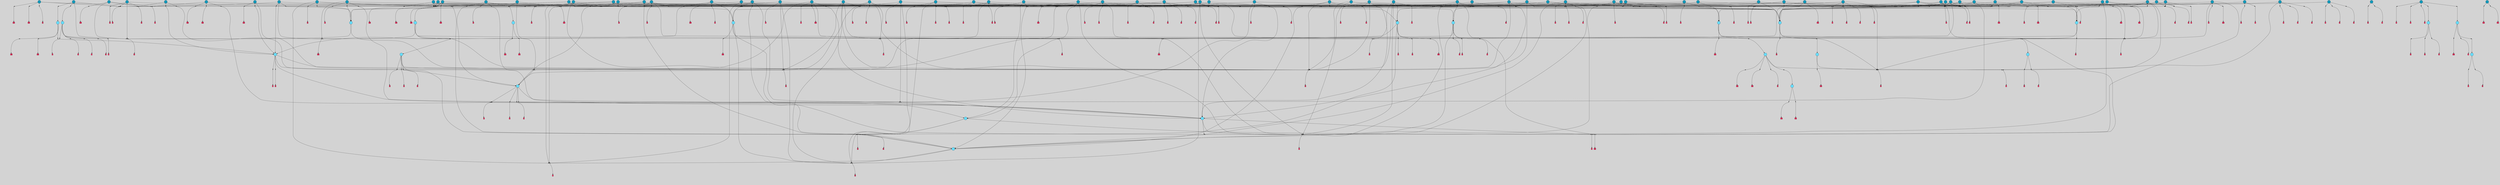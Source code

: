 // File exported with GEGELATI v1.3.1
// On the 2024-04-08 17:23:00
// With the File::TPGGraphDotExporter
digraph{
	graph[pad = "0.212, 0.055" bgcolor = lightgray]
	node[shape=circle style = filled label = ""]
		T3 [fillcolor="#66ddff"]
		T4 [fillcolor="#66ddff"]
		T7 [fillcolor="#66ddff"]
		T9 [fillcolor="#66ddff"]
		T11 [fillcolor="#66ddff"]
		T24 [fillcolor="#66ddff"]
		T27 [fillcolor="#66ddff"]
		T54 [fillcolor="#66ddff"]
		T82 [fillcolor="#66ddff"]
		T111 [fillcolor="#66ddff"]
		T129 [fillcolor="#66ddff"]
		T164 [fillcolor="#66ddff"]
		T195 [fillcolor="#66ddff"]
		T207 [fillcolor="#66ddff"]
		T249 [fillcolor="#1199bb"]
		T263 [fillcolor="#1199bb"]
		T267 [fillcolor="#66ddff"]
		T292 [fillcolor="#1199bb"]
		T315 [fillcolor="#1199bb"]
		T318 [fillcolor="#1199bb"]
		T20 [fillcolor="#66ddff"]
		T321 [fillcolor="#66ddff"]
		T322 [fillcolor="#66ddff"]
		T323 [fillcolor="#66ddff"]
		T327 [fillcolor="#1199bb"]
		T382 [fillcolor="#1199bb"]
		T388 [fillcolor="#1199bb"]
		T389 [fillcolor="#1199bb"]
		T394 [fillcolor="#1199bb"]
		T399 [fillcolor="#1199bb"]
		T404 [fillcolor="#1199bb"]
		T409 [fillcolor="#1199bb"]
		T411 [fillcolor="#1199bb"]
		T412 [fillcolor="#1199bb"]
		T413 [fillcolor="#1199bb"]
		T421 [fillcolor="#1199bb"]
		T422 [fillcolor="#1199bb"]
		T427 [fillcolor="#1199bb"]
		T428 [fillcolor="#1199bb"]
		T429 [fillcolor="#66ddff"]
		T438 [fillcolor="#1199bb"]
		T448 [fillcolor="#1199bb"]
		T450 [fillcolor="#1199bb"]
		T454 [fillcolor="#1199bb"]
		T458 [fillcolor="#1199bb"]
		T462 [fillcolor="#1199bb"]
		T463 [fillcolor="#1199bb"]
		T467 [fillcolor="#1199bb"]
		T472 [fillcolor="#1199bb"]
		T473 [fillcolor="#1199bb"]
		T483 [fillcolor="#1199bb"]
		T484 [fillcolor="#1199bb"]
		T485 [fillcolor="#1199bb"]
		T489 [fillcolor="#1199bb"]
		T436 [fillcolor="#1199bb"]
		T493 [fillcolor="#1199bb"]
		T494 [fillcolor="#1199bb"]
		T495 [fillcolor="#1199bb"]
		T496 [fillcolor="#1199bb"]
		T498 [fillcolor="#1199bb"]
		T499 [fillcolor="#1199bb"]
		T505 [fillcolor="#1199bb"]
		T506 [fillcolor="#1199bb"]
		T192 [fillcolor="#1199bb"]
		T515 [fillcolor="#1199bb"]
		T517 [fillcolor="#1199bb"]
		T523 [fillcolor="#1199bb"]
		T525 [fillcolor="#1199bb"]
		T526 [fillcolor="#1199bb"]
		T529 [fillcolor="#1199bb"]
		T530 [fillcolor="#1199bb"]
		T531 [fillcolor="#1199bb"]
		T532 [fillcolor="#1199bb"]
		T534 [fillcolor="#1199bb"]
		T538 [fillcolor="#1199bb"]
		T541 [fillcolor="#1199bb"]
		T544 [fillcolor="#1199bb"]
		T545 [fillcolor="#1199bb"]
		T546 [fillcolor="#1199bb"]
		T549 [fillcolor="#1199bb"]
		T550 [fillcolor="#1199bb"]
		T553 [fillcolor="#1199bb"]
		T554 [fillcolor="#1199bb"]
		T555 [fillcolor="#1199bb"]
		T556 [fillcolor="#1199bb"]
		T557 [fillcolor="#1199bb"]
		T558 [fillcolor="#1199bb"]
		T560 [fillcolor="#1199bb"]
		T561 [fillcolor="#66ddff"]
		T536 [fillcolor="#1199bb"]
		T562 [fillcolor="#1199bb"]
		T563 [fillcolor="#66ddff"]
		T564 [fillcolor="#66ddff"]
		T565 [fillcolor="#66ddff"]
		T566 [fillcolor="#1199bb"]
		T567 [fillcolor="#1199bb"]
		T568 [fillcolor="#1199bb"]
		T569 [fillcolor="#1199bb"]
		T570 [fillcolor="#1199bb"]
		T571 [fillcolor="#1199bb"]
		T572 [fillcolor="#1199bb"]
		T573 [fillcolor="#1199bb"]
		T574 [fillcolor="#1199bb"]
		T575 [fillcolor="#1199bb"]
		T576 [fillcolor="#1199bb"]
		P6368 [fillcolor="#cccccc" shape=point] //6|
		I6368 [shape=box style=invis label="6|1&2|6#1|7&#92;n10|7&2|0#1|5&#92;n9|4&0|1#2|2&#92;n8|6&0|0#1|0&#92;n"]
		P6368 -> I6368[style=invis]
		A4733 [fillcolor="#ff3366" shape=box margin=0.03 width=0 height=0 label="3"]
		T3 -> P6368 -> A4733
		P6369 [fillcolor="#cccccc" shape=point] //3|
		I6369 [shape=box style=invis label="7|6&2|4#0|2&#92;n10|3&2|7#1|4&#92;n11|6&0|4#0|1&#92;n7|1&0|0#2|6&#92;n7|6&0|3#2|6&#92;n4|0&2|6#0|1&#92;n4|4&2|5#0|2&#92;n4|6&0|4#2|7&#92;n10|0&2|3#1|5&#92;n2|6&0|5#0|2&#92;n1|0&2|3#0|7&#92;n1|6&2|0#0|5&#92;n6|2&0|1#0|7&#92;n9|2&0|3#2|7&#92;n5|3&0|6#0|6&#92;n1|7&2|5#2|3&#92;n8|1&2|7#0|6&#92;n1|0&2|5#2|1&#92;n7|1&2|2#2|5&#92;n7|4&2|6#0|3&#92;n"]
		P6369 -> I6369[style=invis]
		A4734 [fillcolor="#ff3366" shape=box margin=0.03 width=0 height=0 label="4"]
		T3 -> P6369 -> A4734
		P6370 [fillcolor="#cccccc" shape=point] //7|
		I6370 [shape=box style=invis label="0|2&2|4#2|6&#92;n5|3&0|6#0|1&#92;n4|7&2|6#0|5&#92;n7|6&0|7#0|5&#92;n10|7&2|2#1|1&#92;n"]
		P6370 -> I6370[style=invis]
		A4735 [fillcolor="#ff3366" shape=box margin=0.03 width=0 height=0 label="4"]
		T4 -> P6370 -> A4735
		P6371 [fillcolor="#cccccc" shape=point] //0|
		I6371 [shape=box style=invis label="2|5&0|1#0|6&#92;n6|1&2|2#2|7&#92;n8|0&0|3#1|4&#92;n4|3&2|5#2|4&#92;n8|1&2|4#0|0&#92;n6|6&0|1#2|6&#92;n11|7&2|4#2|5&#92;n6|2&2|4#0|2&#92;n8|5&2|4#2|4&#92;n2|1&2|1#2|2&#92;n2|7&2|5#2|6&#92;n9|7&0|5#0|4&#92;n1|2&0|5#2|6&#92;n4|2&2|3#2|7&#92;n3|3&2|1#0|2&#92;n"]
		P6371 -> I6371[style=invis]
		A4736 [fillcolor="#ff3366" shape=box margin=0.03 width=0 height=0 label="5"]
		T4 -> P6371 -> A4736
		P6372 [fillcolor="#cccccc" shape=point] //-3|
		I6372 [shape=box style=invis label="1|6&2|7#0|7&#92;n10|2&0|7#1|3&#92;n9|6&2|7#2|2&#92;n5|3&0|7#0|7&#92;n1|6&2|3#0|0&#92;n2|3&2|3#2|2&#92;n5|1&2|6#0|6&#92;n"]
		P6372 -> I6372[style=invis]
		A4737 [fillcolor="#ff3366" shape=box margin=0.03 width=0 height=0 label="7"]
		T7 -> P6372 -> A4737
		P6373 [fillcolor="#cccccc" shape=point] //5|
		I6373 [shape=box style=invis label="0|5&2|3#0|1&#92;n0|6&2|1#2|4&#92;n6|2&2|6#0|7&#92;n7|4&0|3#0|1&#92;n5|4&0|7#1|6&#92;n9|1&0|5#2|2&#92;n6|3&2|3#1|7&#92;n11|7&2|4#1|6&#92;n2|5&0|1#0|0&#92;n4|7&0|0#0|2&#92;n6|2&0|6#0|0&#92;n2|1&2|6#2|4&#92;n10|0&2|0#1|0&#92;n6|6&2|4#0|6&#92;n"]
		P6373 -> I6373[style=invis]
		A4738 [fillcolor="#ff3366" shape=box margin=0.03 width=0 height=0 label="8"]
		T7 -> P6373 -> A4738
		P6374 [fillcolor="#cccccc" shape=point] //-6|
		I6374 [shape=box style=invis label="11|1&0|7#2|0&#92;n10|4&0|1#1|0&#92;n4|3&2|4#2|1&#92;n0|5&2|0#0|0&#92;n6|1&0|0#0|3&#92;n8|2&2|0#0|4&#92;n11|4&2|0#1|6&#92;n7|0&2|6#2|3&#92;n5|3&2|6#2|0&#92;n2|0&2|0#0|4&#92;n"]
		P6374 -> I6374[style=invis]
		A4739 [fillcolor="#ff3366" shape=box margin=0.03 width=0 height=0 label="9"]
		T9 -> P6374 -> A4739
		P6375 [fillcolor="#cccccc" shape=point] //2|
		I6375 [shape=box style=invis label="6|3&2|7#1|4&#92;n8|6&0|0#2|5&#92;n2|1&0|2#0|3&#92;n8|7&0|6#0|4&#92;n2|1&2|0#0|1&#92;n0|0&2|2#2|3&#92;n6|6&0|7#2|1&#92;n6|1&0|7#2|6&#92;n5|4&2|7#0|4&#92;n0|3&0|4#2|0&#92;n11|0&2|0#2|5&#92;n4|5&2|5#2|4&#92;n5|7&0|6#0|4&#92;n9|7&2|5#0|3&#92;n5|4&2|1#0|3&#92;n5|3&0|1#1|7&#92;n0|4&0|3#2|5&#92;n"]
		P6375 -> I6375[style=invis]
		A4740 [fillcolor="#ff3366" shape=box margin=0.03 width=0 height=0 label="10"]
		T9 -> P6375 -> A4740
		P6376 [fillcolor="#cccccc" shape=point] //6|
		I6376 [shape=box style=invis label="3|0&2|7#2|2&#92;n3|2&0|4#2|5&#92;n5|1&0|2#1|0&#92;n8|7&0|1#2|0&#92;n8|5&0|3#0|6&#92;n0|2&0|2#2|3&#92;n1|5&2|5#0|5&#92;n5|6&0|6#0|7&#92;n6|7&0|0#2|6&#92;n1|2&2|3#0|0&#92;n7|7&2|3#0|4&#92;n0|7&2|7#0|6&#92;n1|0&2|2#2|7&#92;n4|4&0|1#0|0&#92;n"]
		P6376 -> I6376[style=invis]
		A4741 [fillcolor="#ff3366" shape=box margin=0.03 width=0 height=0 label="11"]
		T11 -> P6376 -> A4741
		P6377 [fillcolor="#cccccc" shape=point] //-4|
		I6377 [shape=box style=invis label="4|1&0|4#2|6&#92;n1|2&2|2#2|0&#92;n1|2&2|0#0|6&#92;n8|4&2|3#2|5&#92;n5|5&2|1#1|0&#92;n"]
		P6377 -> I6377[style=invis]
		A4742 [fillcolor="#ff3366" shape=box margin=0.03 width=0 height=0 label="12"]
		T11 -> P6377 -> A4742
		P6378 [fillcolor="#cccccc" shape=point] //-3|
		I6378 [shape=box style=invis label="8|1&2|3#0|5&#92;n0|6&0|5#0|5&#92;n3|7&2|1#0|6&#92;n3|5&0|1#0|0&#92;n9|5&2|0#0|4&#92;n3|5&0|2#0|3&#92;n10|6&2|4#1|0&#92;n9|4&2|7#2|6&#92;n1|7&2|5#2|2&#92;n"]
		P6378 -> I6378[style=invis]
		A4743 [fillcolor="#ff3366" shape=box margin=0.03 width=0 height=0 label="5"]
		T4 -> P6378 -> A4743
		P6379 [fillcolor="#cccccc" shape=point] //1|
		I6379 [shape=box style=invis label="5|1&0|6#2|7&#92;n2|4&0|4#2|2&#92;n0|6&0|5#0|4&#92;n10|6&2|5#1|6&#92;n9|3&0|1#1|7&#92;n10|3&2|2#1|0&#92;n5|0&0|0#2|1&#92;n11|3&2|3#1|5&#92;n10|3&0|1#1|0&#92;n2|4&0|1#0|1&#92;n0|2&0|3#2|4&#92;n9|2&2|1#2|5&#92;n11|7&2|6#2|6&#92;n"]
		P6379 -> I6379[style=invis]
		T24 -> P6379 -> T7
		P6380 [fillcolor="#cccccc" shape=point] //5|
		I6380 [shape=box style=invis label="3|0&2|0#0|1&#92;n3|0&0|7#0|1&#92;n5|3&0|2#2|6&#92;n4|4&2|4#2|6&#92;n11|2&0|7#1|6&#92;n2|7&2|2#2|5&#92;n9|3&2|6#2|7&#92;n7|7&0|0#0|4&#92;n6|1&2|4#2|3&#92;n5|4&2|0#1|6&#92;n1|3&0|7#0|4&#92;n"]
		P6380 -> I6380[style=invis]
		A4744 [fillcolor="#ff3366" shape=box margin=0.03 width=0 height=0 label="7"]
		T24 -> P6380 -> A4744
		P6381 [fillcolor="#cccccc" shape=point] //-2|
		I6381 [shape=box style=invis label="4|1&0|4#0|3&#92;n4|2&0|5#2|0&#92;n5|5&2|6#0|5&#92;n1|4&0|1#0|2&#92;n6|3&2|7#1|5&#92;n0|4&2|0#0|3&#92;n8|5&2|5#1|2&#92;n10|7&2|7#1|1&#92;n3|4&0|0#2|1&#92;n3|6&2|5#2|5&#92;n8|3&0|1#0|7&#92;n10|0&2|7#1|3&#92;n4|1&2|4#0|1&#92;n9|3&2|0#0|4&#92;n3|6&2|0#0|4&#92;n1|2&0|6#2|1&#92;n4|0&2|1#2|2&#92;n"]
		P6381 -> I6381[style=invis]
		A4745 [fillcolor="#ff3366" shape=box margin=0.03 width=0 height=0 label="14"]
		T24 -> P6381 -> A4745
		P6382 [fillcolor="#cccccc" shape=point] //2|
		I6382 [shape=box style=invis label="9|1&2|3#0|1&#92;n5|2&2|0#2|4&#92;n3|6&2|5#2|7&#92;n7|0&2|5#0|4&#92;n1|2&0|3#0|5&#92;n7|3&2|7#0|0&#92;n"]
		P6382 -> I6382[style=invis]
		A4746 [fillcolor="#ff3366" shape=box margin=0.03 width=0 height=0 label="2"]
		T27 -> P6382 -> A4746
		P6383 [fillcolor="#cccccc" shape=point] //-6|
		I6383 [shape=box style=invis label="7|5&0|4#0|4&#92;n11|0&2|5#2|1&#92;n"]
		P6383 -> I6383[style=invis]
		A4747 [fillcolor="#ff3366" shape=box margin=0.03 width=0 height=0 label="3"]
		T27 -> P6383 -> A4747
		T27 -> P6369
		T27 -> P6371
		P6384 [fillcolor="#cccccc" shape=point] //0|
		I6384 [shape=box style=invis label="4|0&0|3#2|7&#92;n10|2&0|3#1|7&#92;n3|5&0|2#0|3&#92;n4|5&0|0#2|1&#92;n10|7&2|0#1|2&#92;n5|3&2|3#1|6&#92;n9|5&2|0#0|4&#92;n5|4&2|7#0|2&#92;n10|3&2|7#1|4&#92;n7|2&0|1#2|6&#92;n8|6&0|5#0|5&#92;n8|7&2|3#0|5&#92;n2|6&2|4#0|0&#92;n"]
		P6384 -> I6384[style=invis]
		A4748 [fillcolor="#ff3366" shape=box margin=0.03 width=0 height=0 label="5"]
		T27 -> P6384 -> A4748
		P6385 [fillcolor="#cccccc" shape=point] //8|
		I6385 [shape=box style=invis label="9|0&0|1#2|0&#92;n10|1&2|5#1|4&#92;n8|2&2|6#0|4&#92;n2|4&2|5#2|3&#92;n4|2&2|2#0|2&#92;n7|5&0|2#0|0&#92;n8|2&2|1#1|3&#92;n8|7&0|7#2|1&#92;n1|1&0|0#0|7&#92;n5|6&2|5#1|0&#92;n6|6&2|5#0|0&#92;n11|4&0|3#2|6&#92;n4|2&2|4#0|7&#92;n5|6&0|1#2|0&#92;n11|3&0|2#0|7&#92;n"]
		P6385 -> I6385[style=invis]
		A4749 [fillcolor="#ff3366" shape=box margin=0.03 width=0 height=0 label="6"]
		T54 -> P6385 -> A4749
		T54 -> P6380
		P6386 [fillcolor="#cccccc" shape=point] //-10|
		I6386 [shape=box style=invis label="3|6&0|0#0|4&#92;n4|1&2|4#0|1&#92;n5|1&0|1#0|4&#92;n5|5&2|6#0|5&#92;n6|5&0|6#0|3&#92;n11|1&2|0#0|1&#92;n0|7&2|0#0|3&#92;n1|2&0|6#0|1&#92;n8|0&0|4#2|0&#92;n0|4&0|7#2|7&#92;n7|0&2|7#1|3&#92;n3|1&0|5#2|5&#92;n5|1&0|4#0|3&#92;n2|2&0|2#0|0&#92;n8|3&0|1#0|7&#92;n3|0&0|3#0|5&#92;n7|2&0|5#2|0&#92;n6|3&2|7#1|5&#92;n4|7&2|7#2|1&#92;n"]
		P6386 -> I6386[style=invis]
		A4750 [fillcolor="#ff3366" shape=box margin=0.03 width=0 height=0 label="14"]
		T54 -> P6386 -> A4750
		T54 -> P6373
		P6387 [fillcolor="#cccccc" shape=point] //6|
		I6387 [shape=box style=invis label="7|0&2|5#1|2&#92;n10|6&2|1#1|3&#92;n7|5&0|2#0|7&#92;n10|7&0|1#1|5&#92;n4|6&2|5#0|5&#92;n4|4&0|7#2|7&#92;n"]
		P6387 -> I6387[style=invis]
		A4751 [fillcolor="#ff3366" shape=box margin=0.03 width=0 height=0 label="7"]
		T82 -> P6387 -> A4751
		P6388 [fillcolor="#cccccc" shape=point] //6|
		I6388 [shape=box style=invis label="0|5&2|3#0|1&#92;n0|6&2|1#2|4&#92;n9|1&0|5#2|2&#92;n7|4&0|3#0|1&#92;n5|4&0|7#1|6&#92;n2|5&0|1#0|0&#92;n6|3&2|3#1|7&#92;n11|7&2|4#1|6&#92;n6|2&2|6#0|1&#92;n4|7&0|0#0|2&#92;n6|2&0|6#0|0&#92;n9|1&2|6#2|4&#92;n10|0&2|0#1|0&#92;n6|6&2|4#0|6&#92;n"]
		P6388 -> I6388[style=invis]
		A4752 [fillcolor="#ff3366" shape=box margin=0.03 width=0 height=0 label="8"]
		T82 -> P6388 -> A4752
		T82 -> P6374
		P6389 [fillcolor="#cccccc" shape=point] //-5|
		I6389 [shape=box style=invis label="0|0&2|3#0|2&#92;n10|5&0|6#1|3&#92;n7|3&0|6#2|3&#92;n3|4&0|6#0|6&#92;n10|5&0|2#1|1&#92;n5|0&0|1#0|3&#92;n6|6&2|5#1|5&#92;n7|4&0|2#1|7&#92;n5|7&0|1#2|5&#92;n1|5&0|0#0|3&#92;n7|5&2|1#2|6&#92;n9|0&0|2#0|0&#92;n4|0&2|4#0|0&#92;n4|6&0|0#2|3&#92;n3|1&0|6#2|5&#92;n7|7&2|1#2|3&#92;n9|4&2|2#0|6&#92;n"]
		P6389 -> I6389[style=invis]
		T111 -> P6389 -> T9
		P6390 [fillcolor="#cccccc" shape=point] //7|
		I6390 [shape=box style=invis label="7|4&2|1#2|0&#92;n4|1&2|4#2|3&#92;n5|0&2|0#2|2&#92;n6|1&2|4#2|6&#92;n"]
		P6390 -> I6390[style=invis]
		A4753 [fillcolor="#ff3366" shape=box margin=0.03 width=0 height=0 label="9"]
		T111 -> P6390 -> A4753
		P6391 [fillcolor="#cccccc" shape=point] //2|
		I6391 [shape=box style=invis label="3|0&2|0#0|1&#92;n11|2&0|7#1|6&#92;n8|7&2|4#0|5&#92;n5|3&0|2#2|6&#92;n4|4&2|4#2|6&#92;n3|0&0|7#0|1&#92;n2|7&2|2#2|5&#92;n9|3&2|6#2|7&#92;n7|7&0|0#0|4&#92;n6|1&2|4#1|3&#92;n5|4&2|0#1|6&#92;n1|3&0|7#0|4&#92;n"]
		P6391 -> I6391[style=invis]
		A4754 [fillcolor="#ff3366" shape=box margin=0.03 width=0 height=0 label="7"]
		T111 -> P6391 -> A4754
		T111 -> P6374
		T129 -> P6385
		T129 -> P6380
		P6392 [fillcolor="#cccccc" shape=point] //10|
		I6392 [shape=box style=invis label="4|5&2|7#2|1&#92;n1|7&2|3#0|6&#92;n3|5&2|2#0|3&#92;n10|3&0|7#1|4&#92;n7|1&0|4#2|6&#92;n10|2&0|3#1|7&#92;n9|5&2|0#0|4&#92;n4|0&0|3#2|7&#92;n11|4&2|6#1|2&#92;n5|4&2|7#0|2&#92;n2|6&2|4#0|0&#92;n6|5&0|7#2|1&#92;n5|3&2|3#1|6&#92;n10|7&2|0#1|2&#92;n"]
		P6392 -> I6392[style=invis]
		A4755 [fillcolor="#ff3366" shape=box margin=0.03 width=0 height=0 label="5"]
		T129 -> P6392 -> A4755
		P6393 [fillcolor="#cccccc" shape=point] //5|
		I6393 [shape=box style=invis label="9|4&2|3#1|3&#92;n0|4&2|4#0|5&#92;n6|1&2|6#2|5&#92;n4|0&0|5#2|0&#92;n"]
		P6393 -> I6393[style=invis]
		A4756 [fillcolor="#ff3366" shape=box margin=0.03 width=0 height=0 label="7"]
		T129 -> P6393 -> A4756
		P6394 [fillcolor="#cccccc" shape=point] //6|
		I6394 [shape=box style=invis label="9|4&2|7#0|6&#92;n8|4&0|1#1|0&#92;n1|3&0|0#2|1&#92;n2|4&0|6#2|2&#92;n5|1&2|5#0|7&#92;n3|0&0|3#2|6&#92;n2|2&2|6#0|2&#92;n8|4&0|4#2|2&#92;n5|1&2|4#0|3&#92;n9|4&0|6#0|6&#92;n5|0&2|2#1|5&#92;n11|7&0|0#1|1&#92;n0|4&0|3#0|3&#92;n7|7&2|4#2|5&#92;n1|5&0|1#2|1&#92;n"]
		P6394 -> I6394[style=invis]
		A4757 [fillcolor="#ff3366" shape=box margin=0.03 width=0 height=0 label="1"]
		T129 -> P6394 -> A4757
		T164 -> P6371
		P6395 [fillcolor="#cccccc" shape=point] //-1|
		I6395 [shape=box style=invis label="6|4&0|4#2|4&#92;n4|5&2|5#2|4&#92;n9|7&2|5#0|3&#92;n3|7&2|6#0|6&#92;n8|7&0|6#0|4&#92;n2|1&2|0#0|1&#92;n8|6&0|0#2|5&#92;n2|1&0|2#0|3&#92;n6|1&0|7#2|6&#92;n6|3&0|1#1|6&#92;n5|4&2|7#0|4&#92;n0|7&0|4#2|0&#92;n11|0&2|0#2|5&#92;n3|7&2|0#2|7&#92;n8|3&2|7#1|4&#92;n5|7&0|6#0|4&#92;n0|0&2|3#2|3&#92;n5|4&2|1#0|3&#92;n0|4&0|3#2|5&#92;n"]
		P6395 -> I6395[style=invis]
		A4758 [fillcolor="#ff3366" shape=box margin=0.03 width=0 height=0 label="10"]
		T164 -> P6395 -> A4758
		P6396 [fillcolor="#cccccc" shape=point] //-7|
		I6396 [shape=box style=invis label="6|1&0|2#0|3&#92;n1|2&0|1#2|0&#92;n10|3&2|2#1|1&#92;n0|1&0|2#0|7&#92;n4|6&2|7#2|4&#92;n6|0&2|7#0|6&#92;n"]
		P6396 -> I6396[style=invis]
		A4759 [fillcolor="#ff3366" shape=box margin=0.03 width=0 height=0 label="7"]
		T164 -> P6396 -> A4759
		P6397 [fillcolor="#cccccc" shape=point] //-6|
		I6397 [shape=box style=invis label="11|7&0|1#0|6&#92;n3|5&0|1#0|3&#92;n1|5&0|5#0|6&#92;n1|7&2|5#2|2&#92;n0|0&0|2#2|2&#92;n4|4&0|1#0|5&#92;n6|4&2|2#0|2&#92;n0|6&2|5#0|5&#92;n0|3&2|2#2|6&#92;n"]
		P6397 -> I6397[style=invis]
		A4760 [fillcolor="#ff3366" shape=box margin=0.03 width=0 height=0 label="5"]
		T164 -> P6397 -> A4760
		P6398 [fillcolor="#cccccc" shape=point] //4|
		I6398 [shape=box style=invis label="4|3&0|6#0|3&#92;n5|7&2|3#2|2&#92;n5|6&0|7#1|2&#92;n1|4&2|6#0|3&#92;n8|4&2|1#2|5&#92;n9|5&2|4#1|4&#92;n2|4&0|5#0|7&#92;n10|0&0|6#1|3&#92;n3|0&0|6#0|2&#92;n2|7&2|7#2|6&#92;n5|2&0|5#1|5&#92;n10|4&2|5#1|7&#92;n4|0&0|4#2|4&#92;n11|1&0|4#2|6&#92;n10|6&2|0#1|4&#92;n9|7&0|3#1|4&#92;n4|5&2|7#0|6&#92;n11|5&2|6#2|3&#92;n0|3&0|5#0|1&#92;n"]
		P6398 -> I6398[style=invis]
		A4761 [fillcolor="#ff3366" shape=box margin=0.03 width=0 height=0 label="13"]
		T164 -> P6398 -> A4761
		P6399 [fillcolor="#cccccc" shape=point] //5|
		I6399 [shape=box style=invis label="3|0&2|0#2|1&#92;n3|0&0|7#0|1&#92;n5|3&0|2#2|6&#92;n4|4&2|4#2|6&#92;n5|4&2|0#1|6&#92;n2|7&2|2#2|5&#92;n1|3&0|7#0|4&#92;n11|6&2|2#0|7&#92;n7|7&0|0#0|4&#92;n6|1&2|4#2|3&#92;n11|0&0|7#1|6&#92;n9|3&2|6#2|7&#92;n"]
		P6399 -> I6399[style=invis]
		A4762 [fillcolor="#ff3366" shape=box margin=0.03 width=0 height=0 label="7"]
		T195 -> P6399 -> A4762
		P6400 [fillcolor="#cccccc" shape=point] //4|
		I6400 [shape=box style=invis label="7|1&0|6#0|1&#92;n6|7&2|7#1|7&#92;n10|1&2|1#1|1&#92;n9|6&2|2#1|4&#92;n4|7&0|4#2|2&#92;n9|6&0|5#1|1&#92;n10|0&2|6#1|6&#92;n5|1&0|1#2|3&#92;n10|1&0|5#1|0&#92;n3|4&2|3#0|0&#92;n8|2&0|5#2|4&#92;n1|6&2|0#0|0&#92;n2|3&0|1#2|6&#92;n5|2&2|2#1|6&#92;n2|2&0|1#2|1&#92;n3|1&2|7#0|3&#92;n6|7&2|3#0|4&#92;n"]
		P6400 -> I6400[style=invis]
		A4763 [fillcolor="#ff3366" shape=box margin=0.03 width=0 height=0 label="10"]
		T195 -> P6400 -> A4763
		P6401 [fillcolor="#cccccc" shape=point] //-4|
		I6401 [shape=box style=invis label="0|4&0|0#2|7&#92;n8|5&2|4#2|4&#92;n4|3&2|5#2|4&#92;n11|7&2|2#2|5&#92;n6|5&2|2#2|7&#92;n3|2&0|7#0|7&#92;n3|3&2|1#0|3&#92;n2|6&0|3#2|5&#92;n0|1&2|6#2|2&#92;n8|2&0|0#1|6&#92;n0|7&0|5#0|4&#92;n9|5&0|3#2|7&#92;n2|7&2|5#2|6&#92;n9|0&2|0#0|1&#92;n1|2&2|4#0|2&#92;n"]
		P6401 -> I6401[style=invis]
		T195 -> P6401 -> T27
		P6402 [fillcolor="#cccccc" shape=point] //7|
		I6402 [shape=box style=invis label="7|4&2|7#0|4&#92;n4|6&0|1#2|5&#92;n2|1&2|3#0|0&#92;n4|3&2|0#0|1&#92;n0|0&2|7#2|7&#92;n7|7&0|5#2|3&#92;n5|0&2|1#2|2&#92;n10|0&0|4#1|2&#92;n4|4&0|7#0|0&#92;n6|7&0|2#0|1&#92;n1|4&2|5#0|4&#92;n"]
		P6402 -> I6402[style=invis]
		A4764 [fillcolor="#ff3366" shape=box margin=0.03 width=0 height=0 label="0"]
		T195 -> P6402 -> A4764
		P6403 [fillcolor="#cccccc" shape=point] //7|
		I6403 [shape=box style=invis label="7|0&2|1#2|0&#92;n9|7&2|1#1|7&#92;n8|2&0|1#1|0&#92;n6|6&0|2#1|1&#92;n2|2&0|5#0|0&#92;n5|7&0|0#2|1&#92;n5|1&2|5#1|5&#92;n4|7&2|4#2|3&#92;n10|5&2|2#1|5&#92;n1|3&2|2#2|0&#92;n10|2&2|6#1|5&#92;n"]
		P6403 -> I6403[style=invis]
		A4765 [fillcolor="#ff3366" shape=box margin=0.03 width=0 height=0 label="1"]
		T207 -> P6403 -> A4765
		P6404 [fillcolor="#cccccc" shape=point] //-3|
		I6404 [shape=box style=invis label="3|7&0|0#0|2&#92;n11|5&0|1#1|1&#92;n4|1&0|6#2|6&#92;n4|0&0|1#0|5&#92;n"]
		P6404 -> I6404[style=invis]
		T207 -> P6404 -> T24
		P6405 [fillcolor="#cccccc" shape=point] //5|
		I6405 [shape=box style=invis label="8|1&2|6#0|6&#92;n3|0&0|7#0|1&#92;n11|3&0|2#2|6&#92;n4|4&2|4#2|6&#92;n11|2&0|7#1|6&#92;n2|7&2|2#2|5&#92;n7|7&0|0#0|4&#92;n6|1&2|4#2|3&#92;n5|4&2|0#1|6&#92;n3|0&2|0#0|1&#92;n1|3&0|7#0|4&#92;n"]
		P6405 -> I6405[style=invis]
		A4766 [fillcolor="#ff3366" shape=box margin=0.03 width=0 height=0 label="7"]
		T207 -> P6405 -> A4766
		P6406 [fillcolor="#cccccc" shape=point] //5|
		I6406 [shape=box style=invis label="10|4&2|6#1|2&#92;n8|4&0|1#1|0&#92;n0|4&2|6#0|0&#92;n8|4&2|5#2|1&#92;n7|5&2|5#1|0&#92;n3|6&0|6#2|2&#92;n1|7&0|7#0|5&#92;n2|0&0|7#2|4&#92;n9|4&2|6#2|7&#92;n2|6&2|2#0|0&#92;n11|7&2|7#0|7&#92;n5|5&0|0#0|1&#92;n10|1&0|0#1|0&#92;n7|3&0|1#2|5&#92;n9|2&2|7#1|5&#92;n9|0&2|5#1|2&#92;n1|6&2|4#2|2&#92;n3|3&2|2#0|7&#92;n1|6&2|0#0|0&#92;n6|4&2|6#1|0&#92;n"]
		P6406 -> I6406[style=invis]
		A4767 [fillcolor="#ff3366" shape=box margin=0.03 width=0 height=0 label="1"]
		T207 -> P6406 -> A4767
		P6407 [fillcolor="#cccccc" shape=point] //7|
		I6407 [shape=box style=invis label="6|1&2|6#2|7&#92;n7|0&2|4#2|3&#92;n3|3&0|7#0|6&#92;n5|4&0|2#2|4&#92;n8|5&2|6#2|7&#92;n0|0&2|3#0|3&#92;n5|4&2|4#2|6&#92;n"]
		P6407 -> I6407[style=invis]
		T207 -> P6407 -> T4
		P6408 [fillcolor="#cccccc" shape=point] //8|
		I6408 [shape=box style=invis label="5|4&2|1#1|0&#92;n3|0&0|3#2|0&#92;n3|7&2|2#0|6&#92;n6|6&0|2#2|4&#92;n0|0&0|2#0|6&#92;n"]
		P6408 -> I6408[style=invis]
		T249 -> P6408 -> T164
		T249 -> P6399
		T249 -> P6402
		T249 -> P6380
		P6409 [fillcolor="#cccccc" shape=point] //10|
		I6409 [shape=box style=invis label="6|1&2|4#2|3&#92;n3|0&0|7#0|1&#92;n5|3&0|2#2|6&#92;n4|4&0|4#2|6&#92;n5|4&2|0#1|6&#92;n10|5&0|6#1|5&#92;n2|5&2|1#2|2&#92;n1|3&0|7#0|4&#92;n3|0&2|0#0|1&#92;n11|2&0|5#1|6&#92;n9|3&2|6#2|7&#92;n7|7&0|0#0|4&#92;n"]
		P6409 -> I6409[style=invis]
		A4768 [fillcolor="#ff3366" shape=box margin=0.03 width=0 height=0 label="7"]
		T249 -> P6409 -> A4768
		P6410 [fillcolor="#cccccc" shape=point] //-2|
		I6410 [shape=box style=invis label="11|7&2|0#1|7&#92;n4|3&0|1#2|5&#92;n0|4&2|4#2|7&#92;n1|6&0|0#0|4&#92;n4|0&0|0#0|5&#92;n0|6&2|3#2|0&#92;n9|6&2|5#1|3&#92;n0|7&2|1#2|5&#92;n4|4&0|5#0|1&#92;n10|4&0|0#1|0&#92;n"]
		P6410 -> I6410[style=invis]
		A4769 [fillcolor="#ff3366" shape=box margin=0.03 width=0 height=0 label="12"]
		T263 -> P6410 -> A4769
		P6411 [fillcolor="#cccccc" shape=point] //-3|
		I6411 [shape=box style=invis label="7|2&2|4#0|2&#92;n4|1&2|6#0|1&#92;n11|6&0|4#0|1&#92;n7|1&0|0#2|6&#92;n6|2&0|1#0|7&#92;n10|3&2|7#1|4&#92;n3|5&2|3#0|1&#92;n4|4&2|5#0|2&#92;n4|6&0|4#2|7&#92;n2|5&0|5#0|2&#92;n10|0&2|3#1|4&#92;n0|1&2|7#0|6&#92;n7|6&0|3#2|6&#92;n1|3&0|6#2|0&#92;n5|3&0|6#0|6&#92;n1|4&2|5#2|3&#92;n1|6&2|0#0|5&#92;n9|2&0|3#2|7&#92;n7|1&2|2#2|5&#92;n"]
		P6411 -> I6411[style=invis]
		T263 -> P6411 -> T207
		P6412 [fillcolor="#cccccc" shape=point] //2|
		I6412 [shape=box style=invis label="4|1&0|4#2|6&#92;n5|5&2|1#1|0&#92;n1|0&2|0#0|6&#92;n8|4&2|3#2|5&#92;n"]
		P6412 -> I6412[style=invis]
		T263 -> P6412 -> T11
		T267 -> P6403
		T267 -> P6402
		T267 -> P6411
		P6413 [fillcolor="#cccccc" shape=point] //5|
		I6413 [shape=box style=invis label="1|6&2|7#0|7&#92;n9|2&2|7#2|3&#92;n10|2&0|7#1|3&#92;n0|0&2|7#2|2&#92;n1|6&2|3#0|0&#92;n2|3&2|3#2|2&#92;n"]
		P6413 -> I6413[style=invis]
		A4770 [fillcolor="#ff3366" shape=box margin=0.03 width=0 height=0 label="7"]
		T267 -> P6413 -> A4770
		P6414 [fillcolor="#cccccc" shape=point] //-6|
		I6414 [shape=box style=invis label="6|0&0|5#2|5&#92;n0|3&2|1#2|1&#92;n"]
		P6414 -> I6414[style=invis]
		A4771 [fillcolor="#ff3366" shape=box margin=0.03 width=0 height=0 label="3"]
		T267 -> P6414 -> A4771
		P6415 [fillcolor="#cccccc" shape=point] //-8|
		I6415 [shape=box style=invis label="0|4&0|3#2|5&#92;n2|1&0|2#2|3&#92;n8|7&0|6#0|4&#92;n0|4&2|4#0|1&#92;n9|4&2|5#0|3&#92;n0|0&2|7#2|3&#92;n4|5&2|5#2|4&#92;n5|7&0|6#0|4&#92;n5|4&2|7#0|4&#92;n0|3&0|4#2|0&#92;n6|3&2|2#1|4&#92;n11|7&2|0#2|5&#92;n6|1&0|7#2|5&#92;n5|3&0|1#1|7&#92;n2|0&2|0#0|1&#92;n6|6&0|7#2|1&#92;n"]
		P6415 -> I6415[style=invis]
		A4772 [fillcolor="#ff3366" shape=box margin=0.03 width=0 height=0 label="10"]
		T292 -> P6415 -> A4772
		P6416 [fillcolor="#cccccc" shape=point] //-4|
		I6416 [shape=box style=invis label="0|7&2|5#0|4&#92;n8|5&0|5#2|7&#92;n5|6&0|7#0|4&#92;n7|0&0|5#2|1&#92;n10|6&2|1#1|2&#92;n0|0&2|1#0|6&#92;n8|4&0|5#0|6&#92;n4|2&0|5#2|4&#92;n"]
		P6416 -> I6416[style=invis]
		A4773 [fillcolor="#ff3366" shape=box margin=0.03 width=0 height=0 label="5"]
		T292 -> P6416 -> A4773
		P6417 [fillcolor="#cccccc" shape=point] //5|
		I6417 [shape=box style=invis label="9|6&0|6#0|5&#92;n7|3&0|3#2|2&#92;n1|4&2|0#0|4&#92;n9|2&0|0#1|7&#92;n0|4&0|4#2|0&#92;n4|0&2|2#0|1&#92;n6|7&0|4#0|3&#92;n4|4&0|5#0|1&#92;n6|6&0|7#1|3&#92;n3|0&2|5#2|4&#92;n6|4&2|4#2|3&#92;n"]
		P6417 -> I6417[style=invis]
		A4774 [fillcolor="#ff3366" shape=box margin=0.03 width=0 height=0 label="9"]
		T292 -> P6417 -> A4774
		P6418 [fillcolor="#cccccc" shape=point] //-3|
		I6418 [shape=box style=invis label="6|3&2|4#1|4&#92;n5|3&0|1#1|7&#92;n2|1&0|2#2|3&#92;n8|7&0|6#0|4&#92;n2|1&2|0#0|1&#92;n0|0&2|2#2|3&#92;n6|1&0|7#2|6&#92;n5|7&0|2#0|4&#92;n0|3&0|4#2|0&#92;n11|0&2|0#2|5&#92;n6|0&2|0#1|4&#92;n8|6&0|2#2|5&#92;n5|4&2|1#0|3&#92;n9|7&2|5#0|3&#92;n5|4&2|7#0|4&#92;n"]
		P6418 -> I6418[style=invis]
		A4775 [fillcolor="#ff3366" shape=box margin=0.03 width=0 height=0 label="10"]
		T292 -> P6418 -> A4775
		P6419 [fillcolor="#cccccc" shape=point] //3|
		I6419 [shape=box style=invis label="9|0&0|1#2|2&#92;n8|6&0|0#1|0&#92;n8|2&0|2#2|4&#92;n3|5&0|1#0|5&#92;n0|0&0|6#2|7&#92;n"]
		P6419 -> I6419[style=invis]
		A4776 [fillcolor="#ff3366" shape=box margin=0.03 width=0 height=0 label="3"]
		T292 -> P6419 -> A4776
		P6420 [fillcolor="#cccccc" shape=point] //-1|
		I6420 [shape=box style=invis label="11|7&2|0#1|7&#92;n1|5&2|4#2|4&#92;n4|3&0|1#0|5&#92;n1|6&0|0#0|4&#92;n8|6&2|4#0|0&#92;n4|0&0|0#0|5&#92;n10|4&2|0#1|0&#92;n9|6&2|5#1|3&#92;n0|7&2|1#0|5&#92;n0|6&2|3#2|0&#92;n4|4&0|5#0|1&#92;n"]
		P6420 -> I6420[style=invis]
		A4777 [fillcolor="#ff3366" shape=box margin=0.03 width=0 height=0 label="12"]
		T315 -> P6420 -> A4777
		P6421 [fillcolor="#cccccc" shape=point] //0|
		I6421 [shape=box style=invis label="0|4&2|3#2|4&#92;n8|1&2|4#0|1&#92;n10|5&2|6#1|2&#92;n4|7&0|0#0|3&#92;n5|3&2|7#0|3&#92;n0|3&0|7#2|1&#92;n10|5&2|0#1|6&#92;n9|4&2|7#0|4&#92;n5|7&0|0#0|4&#92;n5|0&2|5#1|0&#92;n6|3&0|2#1|5&#92;n"]
		P6421 -> I6421[style=invis]
		T315 -> P6421 -> T54
		T315 -> P6419
		T315 -> P6372
		P6422 [fillcolor="#cccccc" shape=point] //3|
		I6422 [shape=box style=invis label="7|2&0|2#2|4&#92;n0|4&0|6#2|7&#92;n9|0&0|1#2|2&#92;n8|6&0|0#1|0&#92;n"]
		P6422 -> I6422[style=invis]
		A4778 [fillcolor="#ff3366" shape=box margin=0.03 width=0 height=0 label="3"]
		T315 -> P6422 -> A4778
		T318 -> P6373
		P6423 [fillcolor="#cccccc" shape=point] //-2|
		I6423 [shape=box style=invis label="5|2&2|0#0|2&#92;n0|0&0|6#2|1&#92;n"]
		P6423 -> I6423[style=invis]
		A4779 [fillcolor="#ff3366" shape=box margin=0.03 width=0 height=0 label="3"]
		T318 -> P6423 -> A4779
		T318 -> P6369
		T318 -> P6402
		T318 -> P6387
		P6424 [fillcolor="#cccccc" shape=point] //-9|
		I6424 [shape=box style=invis label="2|0&2|0#2|1&#92;n4|4&2|4#2|6&#92;n9|1&0|3#1|7&#92;n5|3&0|2#2|6&#92;n2|7&2|2#2|5&#92;n5|4&2|0#1|6&#92;n3|0&0|7#0|1&#92;n1|3&0|7#0|4&#92;n11|6&2|2#0|7&#92;n7|7&0|0#0|4&#92;n11|0&0|7#1|6&#92;n9|3&2|6#2|7&#92;n"]
		P6424 -> I6424[style=invis]
		A4780 [fillcolor="#ff3366" shape=box margin=0.03 width=0 height=0 label="7"]
		T322 -> P6424 -> A4780
		P6425 [fillcolor="#cccccc" shape=point] //-4|
		I6425 [shape=box style=invis label="4|1&0|4#2|6&#92;n1|2&2|2#2|0&#92;n1|2&2|0#0|6&#92;n8|4&2|3#2|5&#92;n5|5&2|1#1|0&#92;n"]
		P6425 -> I6425[style=invis]
		A4781 [fillcolor="#ff3366" shape=box margin=0.03 width=0 height=0 label="12"]
		T321 -> P6425 -> A4781
		P6426 [fillcolor="#cccccc" shape=point] //6|
		I6426 [shape=box style=invis label="3|0&2|7#2|2&#92;n3|2&0|4#2|5&#92;n5|1&0|2#1|0&#92;n8|7&0|1#2|0&#92;n8|5&0|3#0|6&#92;n0|2&0|2#2|3&#92;n1|5&2|5#0|5&#92;n5|6&0|6#0|7&#92;n6|7&0|0#2|6&#92;n1|2&2|3#0|0&#92;n7|7&2|3#0|4&#92;n0|7&2|7#0|6&#92;n1|0&2|2#2|7&#92;n4|4&0|1#0|0&#92;n"]
		P6426 -> I6426[style=invis]
		A4782 [fillcolor="#ff3366" shape=box margin=0.03 width=0 height=0 label="11"]
		T321 -> P6426 -> A4782
		P6427 [fillcolor="#cccccc" shape=point] //2|
		I6427 [shape=box style=invis label="4|1&0|4#2|6&#92;n5|5&2|1#1|0&#92;n1|0&2|0#0|6&#92;n8|4&2|3#2|5&#92;n"]
		P6427 -> I6427[style=invis]
		T322 -> P6427 -> T321
		P6428 [fillcolor="#cccccc" shape=point] //8|
		I6428 [shape=box style=invis label="9|7&0|5#2|5&#92;n3|3&2|3#0|2&#92;n9|5&2|2#1|0&#92;n2|3&0|6#0|3&#92;n4|4&2|5#2|7&#92;n11|3&2|0#1|5&#92;n6|6&2|1#2|2&#92;n4|6&0|1#2|2&#92;n2|5&2|7#2|2&#92;n7|7&2|2#2|3&#92;n6|5&0|3#2|6&#92;n6|7&0|6#0|2&#92;n"]
		P6428 -> I6428[style=invis]
		A4783 [fillcolor="#ff3366" shape=box margin=0.03 width=0 height=0 label="14"]
		T322 -> P6428 -> A4783
		P6429 [fillcolor="#cccccc" shape=point] //4|
		I6429 [shape=box style=invis label="4|3&0|6#0|3&#92;n5|7&2|3#2|2&#92;n5|6&0|7#1|2&#92;n1|4&2|6#0|3&#92;n8|4&2|1#2|5&#92;n9|5&2|4#1|4&#92;n2|4&0|5#0|7&#92;n10|0&0|6#1|3&#92;n3|0&0|6#0|2&#92;n2|7&2|7#2|6&#92;n5|2&0|5#1|5&#92;n10|4&2|5#1|7&#92;n4|0&0|4#2|4&#92;n11|1&0|4#2|6&#92;n10|6&2|0#1|4&#92;n9|7&0|3#1|4&#92;n4|5&2|7#0|6&#92;n11|5&2|6#2|3&#92;n0|3&0|5#0|1&#92;n"]
		P6429 -> I6429[style=invis]
		A4784 [fillcolor="#ff3366" shape=box margin=0.03 width=0 height=0 label="13"]
		T322 -> P6429 -> A4784
		P6430 [fillcolor="#cccccc" shape=point] //-3|
		I6430 [shape=box style=invis label="4|5&0|0#0|0&#92;n4|7&0|0#0|2&#92;n0|6&2|1#2|4&#92;n9|1&0|5#2|2&#92;n10|0&2|0#1|0&#92;n6|6&2|4#0|6&#92;n2|5&0|1#0|0&#92;n6|3&2|3#1|7&#92;n11|7&2|4#1|6&#92;n6|2&2|6#0|1&#92;n6|2&0|0#0|0&#92;n9|1&2|6#2|4&#92;n10|4&0|3#1|1&#92;n5|4&2|7#1|6&#92;n"]
		P6430 -> I6430[style=invis]
		T323 -> P6430 -> T322
		P6431 [fillcolor="#cccccc" shape=point] //5|
		I6431 [shape=box style=invis label="0|5&2|3#0|1&#92;n0|6&2|1#2|4&#92;n6|2&2|6#0|7&#92;n7|4&0|3#0|1&#92;n5|4&0|7#1|6&#92;n9|1&0|5#2|2&#92;n6|3&2|3#1|7&#92;n11|7&2|4#1|6&#92;n2|5&0|1#0|0&#92;n4|7&0|0#0|2&#92;n6|2&0|6#0|0&#92;n2|1&2|6#2|4&#92;n10|0&2|0#1|0&#92;n6|6&2|4#0|6&#92;n"]
		P6431 -> I6431[style=invis]
		A4785 [fillcolor="#ff3366" shape=box margin=0.03 width=0 height=0 label="8"]
		T20 -> P6431 -> A4785
		P6432 [fillcolor="#cccccc" shape=point] //-3|
		I6432 [shape=box style=invis label="1|6&2|7#0|7&#92;n10|2&0|7#1|3&#92;n9|6&2|7#2|2&#92;n5|3&0|7#0|7&#92;n1|6&2|3#0|0&#92;n2|3&2|3#2|2&#92;n5|1&2|6#0|6&#92;n"]
		P6432 -> I6432[style=invis]
		A4786 [fillcolor="#ff3366" shape=box margin=0.03 width=0 height=0 label="7"]
		T20 -> P6432 -> A4786
		P6433 [fillcolor="#cccccc" shape=point] //1|
		I6433 [shape=box style=invis label="0|4&0|1#0|1&#92;n10|5&2|5#1|6&#92;n7|7&2|5#2|2&#92;n9|5&0|7#2|7&#92;n8|4&0|3#2|7&#92;n11|0&2|3#0|5&#92;n7|0&0|0#0|1&#92;n4|2&0|4#0|5&#92;n5|1&0|6#2|7&#92;n11|3&0|7#1|3&#92;n"]
		P6433 -> I6433[style=invis]
		T323 -> P6433 -> T20
		P6434 [fillcolor="#cccccc" shape=point] //-8|
		I6434 [shape=box style=invis label="7|5&0|4#2|4&#92;n"]
		P6434 -> I6434[style=invis]
		A4787 [fillcolor="#ff3366" shape=box margin=0.03 width=0 height=0 label="3"]
		T322 -> P6434 -> A4787
		P6435 [fillcolor="#cccccc" shape=point] //4|
		I6435 [shape=box style=invis label="4|3&0|6#0|3&#92;n5|7&2|3#2|2&#92;n5|6&0|7#1|2&#92;n1|4&2|6#0|3&#92;n8|4&2|1#2|5&#92;n9|5&2|4#1|4&#92;n2|4&0|5#0|7&#92;n10|0&0|6#1|3&#92;n3|0&0|6#0|2&#92;n2|7&2|7#2|6&#92;n5|2&0|5#1|5&#92;n10|4&2|5#1|7&#92;n4|0&0|4#2|4&#92;n11|1&0|4#2|6&#92;n10|6&2|0#1|4&#92;n9|7&0|3#1|4&#92;n4|5&2|7#0|6&#92;n11|5&2|6#2|3&#92;n0|3&0|5#0|1&#92;n"]
		P6435 -> I6435[style=invis]
		A4788 [fillcolor="#ff3366" shape=box margin=0.03 width=0 height=0 label="13"]
		T323 -> P6435 -> A4788
		P6436 [fillcolor="#cccccc" shape=point] //-7|
		I6436 [shape=box style=invis label="11|7&2|0#0|1&#92;n1|6&0|5#0|3&#92;n2|4&0|0#0|4&#92;n5|0&0|7#2|7&#92;n"]
		P6436 -> I6436[style=invis]
		T327 -> P6436 -> T164
		T327 -> P6399
		T327 -> P6420
		T327 -> P6422
		P6437 [fillcolor="#cccccc" shape=point] //-5|
		I6437 [shape=box style=invis label="10|3&2|7#1|1&#92;n6|0&0|1#0|3&#92;n"]
		P6437 -> I6437[style=invis]
		A4789 [fillcolor="#ff3366" shape=box margin=0.03 width=0 height=0 label="7"]
		T327 -> P6437 -> A4789
		T382 -> P6402
		P6438 [fillcolor="#cccccc" shape=point] //-6|
		I6438 [shape=box style=invis label="11|0&0|4#2|0&#92;n5|4&2|6#0|0&#92;n8|4&0|1#1|0&#92;n10|1&0|0#1|0&#92;n3|7&2|6#2|1&#92;n5|7&2|5#0|1&#92;n9|4&0|7#1|6&#92;n3|5&2|7#0|2&#92;n0|5&2|7#2|0&#92;n2|5&0|0#0|1&#92;n8|2&2|5#1|6&#92;n9|6&0|7#2|4&#92;n4|5&2|3#2|7&#92;n7|0&0|1#0|5&#92;n1|6&2|4#2|2&#92;n2|7&0|2#0|7&#92;n2|3&2|7#2|5&#92;n8|4&2|5#2|6&#92;n9|2&0|7#1|4&#92;n"]
		P6438 -> I6438[style=invis]
		T382 -> P6438 -> T24
		P6439 [fillcolor="#cccccc" shape=point] //9|
		I6439 [shape=box style=invis label="11|0&2|0#1|1&#92;n3|6&0|6#0|0&#92;n1|4&0|0#2|4&#92;n7|5&2|2#1|3&#92;n11|7&2|6#1|7&#92;n5|2&0|6#1|5&#92;n9|5&0|6#0|3&#92;n2|2&2|7#0|5&#92;n9|3&2|2#2|0&#92;n11|0&2|7#0|1&#92;n1|1&2|0#0|1&#92;n6|6&0|6#1|2&#92;n9|7&0|1#0|3&#92;n2|0&2|4#2|5&#92;n2|4&2|2#0|0&#92;n6|1&2|1#1|7&#92;n10|7&2|5#1|6&#92;n11|5&2|7#2|4&#92;n"]
		P6439 -> I6439[style=invis]
		A4790 [fillcolor="#ff3366" shape=box margin=0.03 width=0 height=0 label="1"]
		T382 -> P6439 -> A4790
		P6440 [fillcolor="#cccccc" shape=point] //-6|
		I6440 [shape=box style=invis label="6|1&2|7#0|1&#92;n10|4&0|0#1|1&#92;n11|0&2|4#0|6&#92;n7|7&2|2#2|2&#92;n2|0&2|5#0|0&#92;n9|2&2|1#2|7&#92;n7|2&2|0#1|5&#92;n0|2&2|7#2|5&#92;n7|2&2|4#2|5&#92;n1|1&2|7#0|6&#92;n3|4&2|2#0|3&#92;n7|4&2|0#2|1&#92;n"]
		P6440 -> I6440[style=invis]
		T382 -> P6440 -> T111
		P6441 [fillcolor="#cccccc" shape=point] //3|
		I6441 [shape=box style=invis label="4|5&2|7#2|1&#92;n3|5&2|2#0|3&#92;n10|4&0|2#1|5&#92;n1|7&2|3#0|6&#92;n10|3&2|7#1|4&#92;n7|1&0|4#2|6&#92;n4|0&0|3#2|7&#92;n9|5&2|0#0|4&#92;n10|2&0|3#1|7&#92;n11|4&2|6#1|2&#92;n10|3&2|1#1|6&#92;n5|4&2|7#0|2&#92;n2|6&2|4#0|0&#92;n6|5&0|7#2|1&#92;n5|3&2|3#1|6&#92;n10|7&2|0#1|2&#92;n"]
		P6441 -> I6441[style=invis]
		A4791 [fillcolor="#ff3366" shape=box margin=0.03 width=0 height=0 label="5"]
		T382 -> P6441 -> A4791
		T388 -> P6411
		P6442 [fillcolor="#cccccc" shape=point] //-9|
		I6442 [shape=box style=invis label="4|2&0|7#2|0&#92;n0|2&2|7#2|7&#92;n4|0&0|4#2|2&#92;n7|4&2|7#0|4&#92;n6|1&0|1#2|1&#92;n2|0&2|2#2|5&#92;n10|7&2|5#1|3&#92;n1|4&2|5#0|5&#92;n4|1&0|1#0|6&#92;n4|0&2|1#2|7&#92;n1|1&0|1#2|4&#92;n"]
		P6442 -> I6442[style=invis]
		T388 -> P6442 -> T267
		P6443 [fillcolor="#cccccc" shape=point] //8|
		I6443 [shape=box style=invis label="9|7&0|5#2|5&#92;n3|3&2|3#0|2&#92;n9|5&2|2#1|0&#92;n2|3&0|6#0|3&#92;n4|4&2|5#2|7&#92;n11|3&2|0#1|5&#92;n6|6&2|1#2|2&#92;n4|6&0|1#2|2&#92;n2|5&2|7#2|2&#92;n7|7&2|2#2|3&#92;n6|5&0|3#2|6&#92;n6|7&0|6#0|2&#92;n"]
		P6443 -> I6443[style=invis]
		A4792 [fillcolor="#ff3366" shape=box margin=0.03 width=0 height=0 label="14"]
		T388 -> P6443 -> A4792
		T389 -> P6420
		T389 -> P6421
		T389 -> P6419
		T389 -> P6372
		P6444 [fillcolor="#cccccc" shape=point] //9|
		I6444 [shape=box style=invis label="4|3&0|6#0|3&#92;n5|7&2|3#2|2&#92;n5|6&0|7#1|2&#92;n1|4&2|6#0|3&#92;n8|4&2|1#2|5&#92;n9|5&2|4#2|4&#92;n2|4&0|5#0|7&#92;n11|1&0|4#2|7&#92;n3|0&0|6#0|2&#92;n2|7&2|7#2|6&#92;n5|2&0|5#1|5&#92;n10|4&2|5#1|7&#92;n10|0&0|6#1|3&#92;n4|0&0|4#2|4&#92;n10|6&2|0#1|4&#92;n9|7&0|3#1|4&#92;n4|5&2|7#0|6&#92;n11|5&2|6#2|3&#92;n0|3&0|5#0|1&#92;n"]
		P6444 -> I6444[style=invis]
		T389 -> P6444 -> T3
		P6445 [fillcolor="#cccccc" shape=point] //7|
		I6445 [shape=box style=invis label="9|2&2|5#2|5&#92;n8|0&0|2#1|6&#92;n11|6&2|2#1|7&#92;n3|3&0|7#0|1&#92;n3|0&0|0#2|2&#92;n6|0&2|4#2|3&#92;n5|5&0|2#2|6&#92;n2|1&0|0#2|6&#92;n4|4&2|4#2|6&#92;n"]
		P6445 -> I6445[style=invis]
		T394 -> P6445 -> T82
		P6446 [fillcolor="#cccccc" shape=point] //-2|
		I6446 [shape=box style=invis label="6|2&2|2#0|7&#92;n6|3&0|3#2|5&#92;n2|5&2|2#2|5&#92;n11|7&0|3#2|6&#92;n7|0&2|4#0|1&#92;n7|7&0|0#0|4&#92;n9|3&2|6#2|7&#92;n5|5&0|2#2|6&#92;n6|1&2|7#2|3&#92;n9|6&2|0#0|6&#92;n10|3&2|6#1|6&#92;n2|6&2|4#0|7&#92;n5|4&0|0#2|5&#92;n11|7&0|6#0|6&#92;n"]
		P6446 -> I6446[style=invis]
		A4793 [fillcolor="#ff3366" shape=box margin=0.03 width=0 height=0 label="7"]
		T394 -> P6446 -> A4793
		T394 -> P6403
		P6447 [fillcolor="#cccccc" shape=point] //9|
		I6447 [shape=box style=invis label="5|1&2|5#1|0&#92;n9|4&0|1#1|7&#92;n1|3&2|5#2|4&#92;n1|0&0|1#0|4&#92;n8|7&0|4#2|4&#92;n"]
		P6447 -> I6447[style=invis]
		T394 -> P6447 -> T111
		T399 -> P6402
		P6448 [fillcolor="#cccccc" shape=point] //-6|
		I6448 [shape=box style=invis label="0|5&2|3#0|1&#92;n0|6&2|1#2|4&#92;n5|4&0|7#1|6&#92;n9|0&2|7#1|1&#92;n7|4&0|3#0|1&#92;n11|7&2|4#1|6&#92;n9|1&0|5#2|2&#92;n6|2&2|6#0|7&#92;n2|7&0|1#0|0&#92;n4|7&0|0#0|2&#92;n6|2&0|6#0|0&#92;n2|1&2|6#2|4&#92;n10|0&0|0#1|0&#92;n6|6&2|4#0|6&#92;n"]
		P6448 -> I6448[style=invis]
		T399 -> P6448 -> T129
		T399 -> P6380
		T399 -> P6440
		P6449 [fillcolor="#cccccc" shape=point] //5|
		I6449 [shape=box style=invis label="0|5&2|3#0|1&#92;n0|6&2|1#2|4&#92;n6|2&2|6#0|7&#92;n7|4&0|3#0|1&#92;n5|4&0|7#1|6&#92;n9|1&0|5#2|2&#92;n6|3&2|3#1|7&#92;n11|7&2|4#1|6&#92;n2|5&0|1#0|0&#92;n4|7&0|0#0|2&#92;n6|2&0|6#0|0&#92;n2|1&2|6#2|4&#92;n10|0&2|0#1|0&#92;n6|6&2|4#0|6&#92;n"]
		P6449 -> I6449[style=invis]
		A4794 [fillcolor="#ff3366" shape=box margin=0.03 width=0 height=0 label="8"]
		T404 -> P6449 -> A4794
		P6450 [fillcolor="#cccccc" shape=point] //-3|
		I6450 [shape=box style=invis label="1|6&2|7#0|7&#92;n10|2&0|7#1|3&#92;n9|6&2|7#2|2&#92;n5|3&0|7#0|7&#92;n1|6&2|3#0|0&#92;n2|3&2|3#2|2&#92;n5|1&2|6#0|6&#92;n"]
		P6450 -> I6450[style=invis]
		A4795 [fillcolor="#ff3366" shape=box margin=0.03 width=0 height=0 label="7"]
		T404 -> P6450 -> A4795
		P6451 [fillcolor="#cccccc" shape=point] //5|
		I6451 [shape=box style=invis label="7|5&0|0#0|2&#92;n10|7&0|1#1|5&#92;n4|6&2|5#0|5&#92;n8|4&0|4#2|0&#92;n7|0&0|5#1|2&#92;n4|4&0|3#2|7&#92;n"]
		P6451 -> I6451[style=invis]
		A4796 [fillcolor="#ff3366" shape=box margin=0.03 width=0 height=0 label="7"]
		T409 -> P6451 -> A4796
		T409 -> P6374
		P6452 [fillcolor="#cccccc" shape=point] //5|
		I6452 [shape=box style=invis label="4|1&2|5#2|4&#92;n10|6&2|7#1|3&#92;n4|6&2|5#0|5&#92;n6|0&2|5#1|3&#92;n"]
		P6452 -> I6452[style=invis]
		A4797 [fillcolor="#ff3366" shape=box margin=0.03 width=0 height=0 label="7"]
		T409 -> P6452 -> A4797
		P6453 [fillcolor="#cccccc" shape=point] //8|
		I6453 [shape=box style=invis label="10|7&0|5#1|5&#92;n6|4&0|2#0|4&#92;n8|7&2|4#2|3&#92;n8|3&2|6#2|4&#92;n8|4&2|0#1|5&#92;n11|3&2|5#0|0&#92;n2|7&2|2#2|3&#92;n5|4&2|6#2|0&#92;n9|2&2|0#1|2&#92;n7|0&0|7#2|1&#92;n7|4&0|3#2|3&#92;n0|2&0|0#2|1&#92;n9|1&0|1#1|4&#92;n5|4&2|7#2|2&#92;n5|4&0|1#2|7&#92;n2|5&2|7#2|3&#92;n3|2&0|6#0|3&#92;n"]
		P6453 -> I6453[style=invis]
		A4798 [fillcolor="#ff3366" shape=box margin=0.03 width=0 height=0 label="5"]
		T409 -> P6453 -> A4798
		P6454 [fillcolor="#cccccc" shape=point] //-9|
		I6454 [shape=box style=invis label="1|0&2|4#2|0&#92;n7|7&0|6#1|4&#92;n8|5&0|2#2|6&#92;n10|6&2|7#1|5&#92;n"]
		P6454 -> I6454[style=invis]
		A4799 [fillcolor="#ff3366" shape=box margin=0.03 width=0 height=0 label="3"]
		T409 -> P6454 -> A4799
		P6455 [fillcolor="#cccccc" shape=point] //2|
		I6455 [shape=box style=invis label="4|6&2|4#2|3&#92;n2|3&2|3#2|6&#92;n7|0&2|1#2|0&#92;n3|1&0|1#2|7&#92;n2|0&2|7#0|3&#92;n5|7&2|6#2|4&#92;n5|1&2|5#2|5&#92;n5|4&0|0#2|6&#92;n8|7&2|6#1|5&#92;n1|7&2|2#0|7&#92;n7|3&2|7#1|6&#92;n2|2&0|5#0|0&#92;n"]
		P6455 -> I6455[style=invis]
		A4800 [fillcolor="#ff3366" shape=box margin=0.03 width=0 height=0 label="1"]
		T411 -> P6455 -> A4800
		P6456 [fillcolor="#cccccc" shape=point] //10|
		I6456 [shape=box style=invis label="5|6&0|5#0|4&#92;n1|3&2|2#0|4&#92;n9|0&2|3#0|2&#92;n9|3&2|7#2|0&#92;n3|2&2|4#2|5&#92;n3|1&2|0#2|7&#92;n3|1&2|6#2|6&#92;n8|1&2|4#0|2&#92;n2|0&0|6#2|1&#92;n2|5&2|6#2|6&#92;n0|2&2|6#2|1&#92;n2|5&0|2#0|3&#92;n7|0&2|4#1|1&#92;n11|7&0|7#1|5&#92;n3|2&2|7#2|4&#92;n"]
		P6456 -> I6456[style=invis]
		A4801 [fillcolor="#ff3366" shape=box margin=0.03 width=0 height=0 label="5"]
		T411 -> P6456 -> A4801
		P6457 [fillcolor="#cccccc" shape=point] //7|
		I6457 [shape=box style=invis label="5|0&2|1#2|2&#92;n4|5&0|7#0|0&#92;n2|1&2|3#0|0&#92;n7|4&2|7#0|4&#92;n1|4&2|5#0|4&#92;n7|7&0|5#2|3&#92;n4|3&2|0#0|1&#92;n10|0&0|4#1|2&#92;n7|3&0|3#1|2&#92;n4|6&0|4#2|5&#92;n0|0&2|0#2|7&#92;n"]
		P6457 -> I6457[style=invis]
		A4802 [fillcolor="#ff3366" shape=box margin=0.03 width=0 height=0 label="0"]
		T411 -> P6457 -> A4802
		T411 -> P6416
		T411 -> P6368
		T412 -> P6445
		T412 -> P6446
		T412 -> P6447
		P6458 [fillcolor="#cccccc" shape=point] //4|
		I6458 [shape=box style=invis label="11|6&0|5#2|2&#92;n7|0&2|2#2|3&#92;n0|6&0|6#2|5&#92;n6|4&2|3#2|0&#92;n"]
		P6458 -> I6458[style=invis]
		A4803 [fillcolor="#ff3366" shape=box margin=0.03 width=0 height=0 label="12"]
		T412 -> P6458 -> A4803
		T412 -> P6391
		P6459 [fillcolor="#cccccc" shape=point] //-10|
		I6459 [shape=box style=invis label="11|0&2|2#1|1&#92;n4|4&0|4#2|6&#92;n4|0&0|6#2|2&#92;n3|3&0|7#2|7&#92;n1|4&0|4#0|5&#92;n10|4&2|1#1|2&#92;n5|2&0|2#2|6&#92;n11|0&0|7#1|6&#92;n3|0&2|0#2|1&#92;n6|0&2|4#0|4&#92;n9|4&0|5#2|3&#92;n5|6&0|7#0|1&#92;n7|7&0|0#0|4&#92;n6|4&0|6#0|0&#92;n10|1&2|2#1|6&#92;n9|3&2|3#2|2&#92;n"]
		P6459 -> I6459[style=invis]
		A4804 [fillcolor="#ff3366" shape=box margin=0.03 width=0 height=0 label="7"]
		T413 -> P6459 -> A4804
		P6460 [fillcolor="#cccccc" shape=point] //-6|
		I6460 [shape=box style=invis label="6|4&0|4#2|0&#92;n11|1&2|2#1|4&#92;n6|5&2|5#2|4&#92;n2|1&2|0#0|1&#92;n0|4&0|4#2|5&#92;n2|1&0|2#0|3&#92;n5|6&2|1#0|3&#92;n9|7&2|5#0|3&#92;n0|4&0|2#0|0&#92;n8|7&0|6#0|4&#92;n11|0&2|3#2|3&#92;n2|4&0|3#0|2&#92;n3|7&2|0#2|0&#92;n11|0&2|0#2|5&#92;n8|0&0|5#0|6&#92;n7|2&2|7#0|2&#92;n3|7&2|6#0|6&#92;n"]
		P6460 -> I6460[style=invis]
		A4805 [fillcolor="#ff3366" shape=box margin=0.03 width=0 height=0 label="10"]
		T413 -> P6460 -> A4805
		T413 -> P6398
		T413 -> P6411
		P6461 [fillcolor="#cccccc" shape=point] //2|
		I6461 [shape=box style=invis label="0|2&2|1#0|5&#92;n10|0&2|1#1|0&#92;n4|4&2|0#0|0&#92;n"]
		P6461 -> I6461[style=invis]
		T413 -> P6461 -> T24
		P6462 [fillcolor="#cccccc" shape=point] //-4|
		I6462 [shape=box style=invis label="2|1&2|0#0|1&#92;n0|0&2|3#2|3&#92;n0|7&2|6#0|6&#92;n8|7&0|6#0|4&#92;n5|4&2|7#0|4&#92;n8|6&0|0#2|5&#92;n2|1&0|2#0|3&#92;n0|3&0|3#2|5&#92;n6|7&0|1#1|6&#92;n5|4&2|1#0|3&#92;n0|7&0|4#2|0&#92;n3|1&0|1#2|7&#92;n3|7&2|0#2|7&#92;n8|0&2|7#1|4&#92;n5|7&0|6#0|4&#92;n9|3&2|5#1|6&#92;n9|7&2|5#0|3&#92;n6|4&0|4#2|4&#92;n3|1&0|6#2|5&#92;n6|1&0|7#2|6&#92;n"]
		P6462 -> I6462[style=invis]
		A4806 [fillcolor="#ff3366" shape=box margin=0.03 width=0 height=0 label="10"]
		T421 -> P6462 -> A4806
		P6463 [fillcolor="#cccccc" shape=point] //0|
		I6463 [shape=box style=invis label="9|3&0|0#2|5&#92;n0|4&2|4#0|2&#92;n4|7&0|0#0|0&#92;n0|1&2|5#2|2&#92;n9|2&0|4#2|2&#92;n0|1&2|3#2|6&#92;n6|2&2|6#0|1&#92;n9|7&2|4#1|6&#92;n6|3&0|3#1|7&#92;n3|1&0|2#2|7&#92;n0|6&2|1#2|6&#92;n7|0&2|4#1|3&#92;n7|7&0|6#2|4&#92;n9|1&2|6#2|0&#92;n5|7&0|6#1|1&#92;n0|6&2|2#2|1&#92;n6|5&0|6#0|0&#92;n5|2&2|4#2|3&#92;n6|6&2|4#0|6&#92;n"]
		P6463 -> I6463[style=invis]
		T421 -> P6463 -> T267
		P6464 [fillcolor="#cccccc" shape=point] //-8|
		I6464 [shape=box style=invis label="7|5&0|4#2|4&#92;n"]
		P6464 -> I6464[style=invis]
		A4807 [fillcolor="#ff3366" shape=box margin=0.03 width=0 height=0 label="3"]
		T421 -> P6464 -> A4807
		T421 -> P6447
		P6465 [fillcolor="#cccccc" shape=point] //-5|
		I6465 [shape=box style=invis label="3|0&2|7#0|5&#92;n4|0&2|6#0|6&#92;n6|4&0|1#2|4&#92;n10|5&2|6#1|4&#92;n6|0&0|3#2|6&#92;n4|1&0|5#0|1&#92;n8|1&0|2#0|3&#92;n"]
		P6465 -> I6465[style=invis]
		T421 -> P6465 -> T54
		T422 -> P6374
		P6466 [fillcolor="#cccccc" shape=point] //8|
		I6466 [shape=box style=invis label="9|0&2|0#2|1&#92;n"]
		P6466 -> I6466[style=invis]
		A4808 [fillcolor="#ff3366" shape=box margin=0.03 width=0 height=0 label="7"]
		T422 -> P6466 -> A4808
		P6467 [fillcolor="#cccccc" shape=point] //-3|
		I6467 [shape=box style=invis label="0|0&2|7#2|7&#92;n4|6&0|2#2|5&#92;n2|1&2|3#0|0&#92;n4|3&2|0#0|1&#92;n7|4&2|7#0|4&#92;n5|0&2|1#2|2&#92;n10|0&0|4#1|2&#92;n4|4&0|7#0|0&#92;n6|7&0|2#0|1&#92;n1|4&2|5#0|4&#92;n"]
		P6467 -> I6467[style=invis]
		A4809 [fillcolor="#ff3366" shape=box margin=0.03 width=0 height=0 label="0"]
		T422 -> P6467 -> A4809
		P6468 [fillcolor="#cccccc" shape=point] //-3|
		I6468 [shape=box style=invis label="2|0&0|1#0|5&#92;n0|0&0|7#0|3&#92;n2|2&0|7#2|5&#92;n1|1&0|5#2|6&#92;n5|0&2|5#1|5&#92;n10|1&2|6#1|5&#92;n10|2&2|2#1|2&#92;n10|4&0|6#1|5&#92;n4|5&0|3#2|4&#92;n8|5&0|5#1|5&#92;n5|4&2|7#1|7&#92;n11|4&0|7#0|5&#92;n"]
		P6468 -> I6468[style=invis]
		T422 -> P6468 -> T7
		P6469 [fillcolor="#cccccc" shape=point] //-7|
		I6469 [shape=box style=invis label="10|2&0|6#1|3&#92;n5|3&0|7#0|7&#92;n10|6&0|0#1|5&#92;n5|2&0|2#0|1&#92;n1|0&2|7#0|7&#92;n1|6&2|3#0|0&#92;n9|2&2|7#2|2&#92;n7|0&2|7#2|5&#92;n7|0&2|6#0|2&#92;n2|3&2|3#2|2&#92;n"]
		P6469 -> I6469[style=invis]
		A4810 [fillcolor="#ff3366" shape=box margin=0.03 width=0 height=0 label="7"]
		T422 -> P6469 -> A4810
		T427 -> P6421
		T427 -> P6419
		T427 -> P6404
		P6470 [fillcolor="#cccccc" shape=point] //-2|
		I6470 [shape=box style=invis label="5|2&0|0#1|2&#92;n8|6&0|5#1|4&#92;n5|3&2|2#2|0&#92;n9|3&0|1#1|7&#92;n5|6&2|2#0|4&#92;n5|2&0|0#1|4&#92;n9|0&2|7#2|2&#92;n"]
		P6470 -> I6470[style=invis]
		T427 -> P6470 -> T7
		T427 -> P6440
		T428 -> P6373
		T428 -> P6369
		P6471 [fillcolor="#cccccc" shape=point] //-3|
		I6471 [shape=box style=invis label="4|2&2|5#0|6&#92;n3|7&0|1#0|7&#92;n5|6&0|0#1|7&#92;n4|4&0|7#0|7&#92;n7|5&0|2#2|7&#92;n4|1&2|0#2|2&#92;n10|6&2|1#1|3&#92;n6|0&2|3#2|0&#92;n7|4&2|5#1|2&#92;n"]
		P6471 -> I6471[style=invis]
		A4811 [fillcolor="#ff3366" shape=box margin=0.03 width=0 height=0 label="7"]
		T428 -> P6471 -> A4811
		P6472 [fillcolor="#cccccc" shape=point] //-3|
		I6472 [shape=box style=invis label="4|7&2|0#0|0&#92;n4|1&0|2#2|3&#92;n4|0&2|1#0|0&#92;n3|7&0|0#0|2&#92;n"]
		P6472 -> I6472[style=invis]
		T428 -> P6472 -> T129
		T428 -> P6419
		P6473 [fillcolor="#cccccc" shape=point] //-1|
		I6473 [shape=box style=invis label="1|7&0|6#2|0&#92;n7|4&2|2#2|0&#92;n11|6&0|3#0|3&#92;n6|4&0|2#1|3&#92;n2|0&2|2#0|7&#92;n11|4&2|5#2|2&#92;n4|2&0|3#2|7&#92;n2|6&0|3#0|7&#92;n7|2&0|7#1|0&#92;n"]
		P6473 -> I6473[style=invis]
		T429 -> P6473 -> T267
		P6474 [fillcolor="#cccccc" shape=point] //2|
		I6474 [shape=box style=invis label="6|7&2|0#0|6&#92;n0|3&0|1#0|0&#92;n8|7&2|2#2|3&#92;n9|2&2|0#1|0&#92;n9|7&0|5#2|5&#92;n5|6&0|4#0|5&#92;n4|5&2|5#2|1&#92;n6|7&0|3#1|4&#92;n6|6&0|4#2|1&#92;n2|0&0|6#0|3&#92;n2|5&2|7#2|2&#92;n6|5&0|1#0|4&#92;n4|4&2|5#2|7&#92;n11|4&0|6#0|2&#92;n11|6&2|0#1|5&#92;n2|4&2|2#0|3&#92;n4|6&2|1#2|2&#92;n"]
		P6474 -> I6474[style=invis]
		A4812 [fillcolor="#ff3366" shape=box margin=0.03 width=0 height=0 label="14"]
		T429 -> P6474 -> A4812
		P6475 [fillcolor="#cccccc" shape=point] //8|
		I6475 [shape=box style=invis label="5|4&2|7#0|4&#92;n0|0&0|0#0|4&#92;n0|4&0|3#2|5&#92;n8|6&0|0#2|5&#92;n2|1&0|2#0|3&#92;n9|7&0|6#0|4&#92;n6|1&0|7#2|6&#92;n6|6&0|7#2|1&#92;n0|0&2|2#2|3&#92;n0|3&0|4#2|0&#92;n11|0&2|0#2|5&#92;n4|5&2|5#2|4&#92;n5|3&0|1#1|7&#92;n9|7&2|2#0|3&#92;n5|4&2|5#0|3&#92;n5|0&0|6#0|4&#92;n0|0&0|1#2|0&#92;n"]
		P6475 -> I6475[style=invis]
		A4813 [fillcolor="#ff3366" shape=box margin=0.03 width=0 height=0 label="10"]
		T429 -> P6475 -> A4813
		P6476 [fillcolor="#cccccc" shape=point] //3|
		I6476 [shape=box style=invis label="5|4&2|0#1|6&#92;n9|3&2|6#2|7&#92;n4|4&2|4#2|6&#92;n5|3&0|2#2|6&#92;n7|7&0|0#0|4&#92;n5|3&0|7#0|6&#92;n11|6&2|2#0|7&#92;n2|5&2|2#2|5&#92;n11|0&0|7#1|6&#92;n3|0&0|7#0|1&#92;n"]
		P6476 -> I6476[style=invis]
		T438 -> P6476 -> T323
		T438 -> P6469
		P6477 [fillcolor="#cccccc" shape=point] //-5|
		I6477 [shape=box style=invis label="4|4&2|3#2|2&#92;n7|5&2|6#2|3&#92;n6|0&2|6#1|5&#92;n5|7&2|3#2|1&#92;n5|3&2|5#0|2&#92;n"]
		P6477 -> I6477[style=invis]
		A4814 [fillcolor="#ff3366" shape=box margin=0.03 width=0 height=0 label="2"]
		T438 -> P6477 -> A4814
		P6478 [fillcolor="#cccccc" shape=point] //7|
		I6478 [shape=box style=invis label="10|3&0|1#1|4&#92;n4|6&0|0#0|2&#92;n4|5&0|6#0|0&#92;n4|3&0|6#2|1&#92;n7|0&0|3#1|2&#92;n4|7&0|6#0|5&#92;n7|6&0|7#0|6&#92;n6|6&0|0#0|3&#92;n11|1&0|4#2|5&#92;n10|2&0|3#1|2&#92;n"]
		P6478 -> I6478[style=invis]
		A4815 [fillcolor="#ff3366" shape=box margin=0.03 width=0 height=0 label="4"]
		T438 -> P6478 -> A4815
		P6479 [fillcolor="#cccccc" shape=point] //7|
		I6479 [shape=box style=invis label="11|0&0|4#2|0&#92;n10|1&0|0#1|0&#92;n8|4&0|1#1|0&#92;n5|4&2|6#0|0&#92;n3|7&2|6#2|1&#92;n5|7&2|5#0|1&#92;n9|4&0|7#1|6&#92;n3|5&2|7#0|2&#92;n0|5&2|7#2|0&#92;n2|5&0|0#0|1&#92;n8|2&2|5#1|6&#92;n9|6&0|7#2|4&#92;n4|5&2|3#2|7&#92;n7|0&0|1#0|5&#92;n1|6&2|4#2|2&#92;n2|7&0|2#0|7&#92;n2|3&2|7#2|5&#92;n8|4&2|5#2|6&#92;n9|2&0|7#2|4&#92;n"]
		P6479 -> I6479[style=invis]
		T448 -> P6479 -> T24
		T448 -> P6439
		T448 -> P6440
		P6480 [fillcolor="#cccccc" shape=point] //-6|
		I6480 [shape=box style=invis label="4|5&2|7#2|1&#92;n3|5&2|3#0|3&#92;n10|4&0|2#1|5&#92;n1|7&2|3#0|6&#92;n10|3&2|7#1|4&#92;n7|1&0|4#2|6&#92;n4|0&0|3#2|7&#92;n9|5&2|0#0|4&#92;n10|2&0|3#1|7&#92;n5|3&2|3#1|6&#92;n10|3&2|1#1|6&#92;n5|4&2|7#0|2&#92;n2|6&2|4#0|0&#92;n6|5&0|7#2|1&#92;n11|4&2|6#1|2&#92;n10|7&2|0#1|2&#92;n"]
		P6480 -> I6480[style=invis]
		A4816 [fillcolor="#ff3366" shape=box margin=0.03 width=0 height=0 label="5"]
		T448 -> P6480 -> A4816
		T448 -> P6404
		P6481 [fillcolor="#cccccc" shape=point] //9|
		I6481 [shape=box style=invis label="0|4&0|3#2|5&#92;n9|4&2|5#0|3&#92;n8|7&0|6#0|4&#92;n6|1&0|7#2|5&#92;n0|4&2|2#0|1&#92;n2|1&0|2#2|3&#92;n3|7&2|7#0|2&#92;n0|0&2|7#2|3&#92;n5|4&2|5#0|4&#92;n9|3&0|4#2|0&#92;n4|5&2|5#2|4&#92;n8|3&0|1#1|7&#92;n6|3&2|2#1|0&#92;n11|7&2|0#2|5&#92;n4|6&0|0#2|7&#92;n0|1&0|3#0|4&#92;n5|7&0|6#0|4&#92;n7|3&2|7#0|7&#92;n2|0&2|0#0|1&#92;n6|6&0|7#2|1&#92;n"]
		P6481 -> I6481[style=invis]
		A4817 [fillcolor="#ff3366" shape=box margin=0.03 width=0 height=0 label="10"]
		T450 -> P6481 -> A4817
		P6482 [fillcolor="#cccccc" shape=point] //-7|
		I6482 [shape=box style=invis label="6|3&2|4#1|4&#92;n5|3&0|1#1|7&#92;n5|7&0|2#0|4&#92;n8|7&0|6#0|4&#92;n2|1&2|0#0|1&#92;n0|0&2|2#2|3&#92;n6|1&0|7#2|6&#92;n9|1&0|5#2|6&#92;n2|1&0|2#2|3&#92;n0|3&0|4#2|0&#92;n11|0&2|0#2|5&#92;n6|0&2|0#1|4&#92;n8|6&0|2#2|5&#92;n5|4&2|1#0|3&#92;n9|0&2|5#0|3&#92;n5|4&2|7#0|4&#92;n"]
		P6482 -> I6482[style=invis]
		A4818 [fillcolor="#ff3366" shape=box margin=0.03 width=0 height=0 label="10"]
		T450 -> P6482 -> A4818
		T450 -> P6419
		P6483 [fillcolor="#cccccc" shape=point] //7|
		I6483 [shape=box style=invis label="7|1&0|6#0|1&#92;n10|0&2|6#1|6&#92;n9|6&2|2#1|4&#92;n10|1&2|1#1|1&#92;n4|7&0|4#2|2&#92;n0|6&0|4#0|1&#92;n2|2&0|1#2|1&#92;n5|1&0|1#2|3&#92;n1|6&2|0#0|1&#92;n8|3&0|5#1|4&#92;n10|1&0|5#1|0&#92;n5|2&2|5#1|6&#92;n3|1&2|7#0|3&#92;n"]
		P6483 -> I6483[style=invis]
		A4819 [fillcolor="#ff3366" shape=box margin=0.03 width=0 height=0 label="10"]
		T450 -> P6483 -> A4819
		T450 -> P6440
		T454 -> P6481
		T454 -> P6419
		T454 -> P6483
		P6484 [fillcolor="#cccccc" shape=point] //-6|
		I6484 [shape=box style=invis label="9|2&2|1#2|7&#92;n8|6&0|7#2|3&#92;n7|2&2|0#1|5&#92;n6|1&2|7#0|1&#92;n0|2&2|7#2|5&#92;n7|2&2|4#2|5&#92;n3|5&2|2#0|3&#92;n11|0&2|4#1|6&#92;n2|0&2|5#0|0&#92;n"]
		P6484 -> I6484[style=invis]
		T454 -> P6484 -> T111
		T454 -> P6447
		T458 -> P6457
		P6485 [fillcolor="#cccccc" shape=point] //8|
		I6485 [shape=box style=invis label="0|7&2|5#0|4&#92;n5|6&0|7#0|4&#92;n7|0&0|5#2|1&#92;n4|2&0|5#0|4&#92;n6|1&0|3#0|2&#92;n0|0&2|1#0|6&#92;n1|0&2|5#0|2&#92;n8|4&0|5#0|6&#92;n"]
		P6485 -> I6485[style=invis]
		A4820 [fillcolor="#ff3366" shape=box margin=0.03 width=0 height=0 label="5"]
		T458 -> P6485 -> A4820
		T458 -> P6368
		P6486 [fillcolor="#cccccc" shape=point] //-2|
		I6486 [shape=box style=invis label="4|3&0|6#0|3&#92;n5|7&2|3#2|2&#92;n5|2&0|7#1|2&#92;n1|4&2|6#0|3&#92;n4|0&0|4#2|4&#92;n1|7&2|1#2|5&#92;n2|4&0|5#0|7&#92;n10|0&0|6#1|3&#92;n2|7&2|7#2|6&#92;n5|2&0|5#1|5&#92;n10|4&2|5#1|7&#92;n6|0&0|1#0|0&#92;n4|5&2|7#0|6&#92;n11|1&0|4#2|6&#92;n0|3&0|5#0|1&#92;n9|7&0|3#1|4&#92;n8|4&2|1#2|5&#92;n11|5&2|4#2|3&#92;n0|6&2|0#2|4&#92;n"]
		P6486 -> I6486[style=invis]
		A4821 [fillcolor="#ff3366" shape=box margin=0.03 width=0 height=0 label="13"]
		T458 -> P6486 -> A4821
		T462 -> P6402
		P6487 [fillcolor="#cccccc" shape=point] //-4|
		I6487 [shape=box style=invis label="1|2&0|5#0|0&#92;n11|6&0|0#0|2&#92;n8|4&2|0#2|6&#92;n10|7&0|0#1|0&#92;n8|2&2|5#0|6&#92;n0|5&2|7#2|0&#92;n2|5&2|0#2|1&#92;n5|2&0|5#2|0&#92;n6|7&0|4#2|4&#92;n7|0&0|1#0|5&#92;n4|3&2|3#2|7&#92;n9|0&0|7#1|4&#92;n9|6&2|7#2|4&#92;n5|2&2|6#0|0&#92;n5|5&2|4#2|3&#92;n10|7&0|7#1|6&#92;n8|3&0|1#2|0&#92;n"]
		P6487 -> I6487[style=invis]
		T462 -> P6487 -> T24
		P6488 [fillcolor="#cccccc" shape=point] //9|
		I6488 [shape=box style=invis label="1|4&0|0#2|4&#92;n3|6&0|6#0|0&#92;n8|6&0|6#2|2&#92;n11|0&2|0#1|1&#92;n2|4&2|2#0|0&#92;n11|7&2|6#1|7&#92;n5|2&0|6#1|5&#92;n9|5&0|6#0|3&#92;n2|2&2|7#0|5&#92;n9|3&2|2#2|0&#92;n11|0&2|7#0|1&#92;n1|1&2|0#0|4&#92;n0|0&2|4#0|2&#92;n6|6&0|6#1|2&#92;n9|7&0|1#0|3&#92;n2|5&2|4#2|5&#92;n6|1&2|1#1|7&#92;n10|7&2|5#1|6&#92;n11|5&2|7#2|4&#92;n"]
		P6488 -> I6488[style=invis]
		A4822 [fillcolor="#ff3366" shape=box margin=0.03 width=0 height=0 label="1"]
		T462 -> P6488 -> A4822
		T462 -> P6440
		P6489 [fillcolor="#cccccc" shape=point] //9|
		I6489 [shape=box style=invis label="11|1&0|2#0|5&#92;n10|1&0|3#1|6&#92;n8|5&2|3#2|1&#92;n2|2&2|1#0|1&#92;n4|0&0|3#2|5&#92;n7|1&2|6#1|3&#92;n11|5&0|0#2|6&#92;n"]
		P6489 -> I6489[style=invis]
		A4823 [fillcolor="#ff3366" shape=box margin=0.03 width=0 height=0 label="2"]
		T462 -> P6489 -> A4823
		T463 -> P6400
		P6490 [fillcolor="#cccccc" shape=point] //1|
		I6490 [shape=box style=invis label="2|2&2|3#0|2&#92;n2|2&0|5#2|5&#92;n8|4&0|1#1|0&#92;n9|7&0|6#0|3&#92;n5|1&2|2#0|7&#92;n10|7&0|7#1|3&#92;n7|7&2|4#2|5&#92;n5|5&0|2#2|1&#92;n2|6&2|2#0|0&#92;n9|3&2|2#2|0&#92;n0|6&0|6#2|2&#92;n7|7&0|1#2|3&#92;n3|6&0|1#0|5&#92;n1|5&0|1#2|7&#92;n"]
		P6490 -> I6490[style=invis]
		A4824 [fillcolor="#ff3366" shape=box margin=0.03 width=0 height=0 label="1"]
		T463 -> P6490 -> A4824
		T463 -> P6476
		P6491 [fillcolor="#cccccc" shape=point] //10|
		I6491 [shape=box style=invis label="9|6&0|1#2|4&#92;n8|6&2|5#2|3&#92;n2|6&2|7#2|1&#92;n7|4&2|5#2|0&#92;n2|4&2|4#0|1&#92;n10|5&0|2#1|6&#92;n8|0&2|7#1|1&#92;n"]
		P6491 -> I6491[style=invis]
		T463 -> P6491 -> T24
		P6492 [fillcolor="#cccccc" shape=point] //10|
		I6492 [shape=box style=invis label="1|5&2|0#0|4&#92;n8|6&2|7#1|7&#92;n5|6&2|2#2|5&#92;n8|1&2|2#0|5&#92;n3|5&0|1#0|0&#92;n0|5&0|3#2|2&#92;n3|5&0|2#0|3&#92;n6|7&2|4#2|0&#92;n1|7&2|5#0|2&#92;n9|2&0|5#0|6&#92;n4|0&2|3#0|3&#92;n"]
		P6492 -> I6492[style=invis]
		T463 -> P6492 -> T3
		P6493 [fillcolor="#cccccc" shape=point] //-2|
		I6493 [shape=box style=invis label="1|5&0|7#0|5&#92;n2|0&2|4#2|1&#92;n2|0&2|4#2|7&#92;n3|3&0|0#2|1&#92;n"]
		P6493 -> I6493[style=invis]
		A4825 [fillcolor="#ff3366" shape=box margin=0.03 width=0 height=0 label="3"]
		T467 -> P6493 -> A4825
		P6494 [fillcolor="#cccccc" shape=point] //-1|
		I6494 [shape=box style=invis label="3|6&0|3#2|1&#92;n5|6&2|0#2|3&#92;n11|0&2|1#0|1&#92;n6|2&0|2#0|0&#92;n5|3&2|5#1|0&#92;n8|0&0|2#2|2&#92;n2|6&2|6#2|2&#92;n5|5&2|6#2|5&#92;n5|7&0|1#1|4&#92;n"]
		P6494 -> I6494[style=invis]
		T467 -> P6494 -> T111
		T467 -> P6379
		T467 -> P6455
		P6495 [fillcolor="#cccccc" shape=point] //0|
		I6495 [shape=box style=invis label="10|7&2|0#1|6&#92;n5|0&0|0#0|5&#92;n0|0&0|1#2|3&#92;n11|5&0|1#2|4&#92;n2|5&2|0#0|0&#92;n9|2&2|7#0|2&#92;n10|6&0|5#1|7&#92;n9|4&0|3#2|5&#92;n"]
		P6495 -> I6495[style=invis]
		A4826 [fillcolor="#ff3366" shape=box margin=0.03 width=0 height=0 label="7"]
		T467 -> P6495 -> A4826
		T472 -> P6380
		T472 -> P6439
		T472 -> P6440
		P6496 [fillcolor="#cccccc" shape=point] //6|
		I6496 [shape=box style=invis label="10|1&2|1#1|5&#92;n9|2&2|5#2|7&#92;n3|3&0|7#0|7&#92;n11|6&2|2#1|7&#92;n6|0&2|4#2|3&#92;n3|0&0|7#2|2&#92;n4|4&2|4#2|6&#92;n5|5&0|2#2|6&#92;n2|1&0|0#2|6&#92;n8|0&0|2#1|6&#92;n"]
		P6496 -> I6496[style=invis]
		T472 -> P6496 -> T82
		T473 -> P6476
		T473 -> P6477
		T473 -> P6478
		P6497 [fillcolor="#cccccc" shape=point] //-6|
		I6497 [shape=box style=invis label="4|5&2|6#0|2&#92;n9|4&0|5#1|4&#92;n6|6&0|3#0|4&#92;n9|1&0|2#0|5&#92;n11|0&0|2#1|2&#92;n11|1&0|0#0|5&#92;n11|0&0|7#1|3&#92;n3|2&0|5#2|7&#92;n1|1&2|6#0|2&#92;n7|3&0|0#0|7&#92;n1|4&2|4#0|2&#92;n11|5&0|7#0|2&#92;n7|0&0|3#2|4&#92;n5|7&2|1#1|7&#92;n6|4&0|6#0|0&#92;n10|4&2|1#1|2&#92;n"]
		P6497 -> I6497[style=invis]
		A4827 [fillcolor="#ff3366" shape=box margin=0.03 width=0 height=0 label="7"]
		T473 -> P6497 -> A4827
		P6498 [fillcolor="#cccccc" shape=point] //5|
		I6498 [shape=box style=invis label="4|1&2|2#2|3&#92;n7|2&0|2#2|4&#92;n9|0&0|1#2|2&#92;n8|6&0|0#1|0&#92;n0|4&0|6#2|6&#92;n"]
		P6498 -> I6498[style=invis]
		A4828 [fillcolor="#ff3366" shape=box margin=0.03 width=0 height=0 label="3"]
		T473 -> P6498 -> A4828
		T483 -> P6380
		P6499 [fillcolor="#cccccc" shape=point] //6|
		I6499 [shape=box style=invis label="10|4&2|6#1|2&#92;n8|4&0|1#1|0&#92;n0|4&2|6#0|0&#92;n8|4&2|5#2|1&#92;n7|5&2|5#1|0&#92;n3|6&0|6#2|2&#92;n1|7&0|7#0|5&#92;n2|0&0|7#2|4&#92;n2|6&2|2#0|0&#92;n0|7&2|7#0|7&#92;n11|6&0|4#2|2&#92;n5|5&0|0#0|1&#92;n10|1&0|0#1|0&#92;n7|3&0|1#2|5&#92;n9|2&2|7#1|5&#92;n9|4&2|6#2|7&#92;n1|6&2|4#2|2&#92;n3|3&2|2#0|7&#92;n1|6&2|0#0|0&#92;n6|4&2|6#1|0&#92;n"]
		P6499 -> I6499[style=invis]
		A4829 [fillcolor="#ff3366" shape=box margin=0.03 width=0 height=0 label="1"]
		T483 -> P6499 -> A4829
		T483 -> P6439
		P6500 [fillcolor="#cccccc" shape=point] //-5|
		I6500 [shape=box style=invis label="10|6&2|5#1|6&#92;n9|3&0|1#1|7&#92;n2|4&0|1#0|1&#92;n11|3&0|7#1|6&#92;n5|1&0|6#2|7&#92;n8|0&0|0#0|1&#92;n0|6&0|7#0|4&#92;n6|7&2|6#2|6&#92;n11|0&2|3#0|5&#92;n"]
		P6500 -> I6500[style=invis]
		T483 -> P6500 -> T7
		P6501 [fillcolor="#cccccc" shape=point] //-5|
		I6501 [shape=box style=invis label="11|0&2|0#1|1&#92;n11|5&2|7#2|4&#92;n1|4&0|0#2|4&#92;n9|2&0|5#1|1&#92;n5|2&0|6#1|5&#92;n11|7&2|6#1|7&#92;n4|5&2|2#2|3&#92;n9|5&0|6#0|3&#92;n2|2&2|7#0|5&#92;n3|6&0|6#0|0&#92;n8|4&2|2#0|0&#92;n1|1&2|0#0|1&#92;n2|3&2|0#2|7&#92;n6|6&0|6#1|2&#92;n9|7&0|1#0|3&#92;n2|0&2|4#2|5&#92;n11|0&2|7#0|1&#92;n6|1&2|1#1|7&#92;n10|2&2|5#1|6&#92;n9|0&2|2#2|0&#92;n"]
		P6501 -> I6501[style=invis]
		A4830 [fillcolor="#ff3366" shape=box margin=0.03 width=0 height=0 label="1"]
		T483 -> P6501 -> A4830
		T484 -> P6439
		T484 -> P6500
		P6502 [fillcolor="#cccccc" shape=point] //8|
		I6502 [shape=box style=invis label="0|3&2|5#2|5&#92;n11|0&0|2#1|4&#92;n10|7&0|4#1|0&#92;n9|2&0|5#1|2&#92;n3|7&2|7#2|7&#92;n0|4&2|7#2|3&#92;n10|3&2|3#1|4&#92;n4|7&2|6#0|0&#92;n0|3&2|6#2|2&#92;n6|6&0|1#1|1&#92;n6|3&2|5#1|1&#92;n11|5&0|0#0|4&#92;n1|2&2|0#2|7&#92;n5|5&2|7#1|7&#92;n4|2&0|3#0|1&#92;n3|5&0|1#0|1&#92;n2|0&0|2#0|6&#92;n3|2&2|6#2|7&#92;n"]
		P6502 -> I6502[style=invis]
		A4831 [fillcolor="#ff3366" shape=box margin=0.03 width=0 height=0 label="5"]
		T484 -> P6502 -> A4831
		P6503 [fillcolor="#cccccc" shape=point] //5|
		I6503 [shape=box style=invis label="5|0&2|1#2|2&#92;n2|1&2|3#0|0&#92;n4|3&2|0#0|1&#92;n0|0&2|7#2|7&#92;n7|7&0|5#2|3&#92;n7|4&2|7#0|4&#92;n10|0&0|4#1|6&#92;n4|4&0|7#0|0&#92;n6|7&0|2#0|1&#92;n1|4&2|5#0|4&#92;n"]
		P6503 -> I6503[style=invis]
		A4832 [fillcolor="#ff3366" shape=box margin=0.03 width=0 height=0 label="0"]
		T484 -> P6503 -> A4832
		T485 -> P6439
		T485 -> P6496
		T485 -> P6467
		P6504 [fillcolor="#cccccc" shape=point] //2|
		I6504 [shape=box style=invis label="7|1&2|2#2|4&#92;n7|0&0|5#1|2&#92;n8|4&0|4#2|0&#92;n6|0&0|3#2|5&#92;n4|6&2|5#0|5&#92;n4|2&0|3#2|7&#92;n10|5&0|1#1|5&#92;n"]
		P6504 -> I6504[style=invis]
		A4833 [fillcolor="#ff3366" shape=box margin=0.03 width=0 height=0 label="7"]
		T485 -> P6504 -> A4833
		T485 -> P6472
		P6505 [fillcolor="#cccccc" shape=point] //-3|
		I6505 [shape=box style=invis label="7|2&2|4#0|2&#92;n4|1&2|6#0|1&#92;n11|6&0|4#0|1&#92;n7|1&0|0#2|6&#92;n6|2&0|1#0|7&#92;n4|6&0|4#2|7&#92;n3|5&2|3#0|1&#92;n4|4&2|5#0|2&#92;n10|3&2|7#1|4&#92;n2|5&0|5#0|2&#92;n10|0&2|3#1|1&#92;n0|1&2|7#0|6&#92;n7|6&0|3#2|6&#92;n1|3&0|6#2|0&#92;n5|3&0|6#0|6&#92;n1|4&2|5#2|3&#92;n1|6&2|0#0|5&#92;n9|2&0|3#2|7&#92;n7|1&2|2#2|5&#92;n"]
		P6505 -> I6505[style=invis]
		T489 -> P6505 -> T207
		T489 -> P6412
		P6506 [fillcolor="#cccccc" shape=point] //7|
		I6506 [shape=box style=invis label="6|1&2|6#2|7&#92;n7|0&2|4#2|3&#92;n8|5&2|6#2|7&#92;n5|4&0|2#2|4&#92;n3|3&0|7#0|2&#92;n0|0&2|3#0|3&#92;n5|4&2|4#2|6&#92;n"]
		P6506 -> I6506[style=invis]
		T489 -> P6506 -> T24
		P6507 [fillcolor="#cccccc" shape=point] //-4|
		I6507 [shape=box style=invis label="8|5&0|5#2|6&#92;n0|0&2|1#0|6&#92;n5|6&0|7#0|4&#92;n7|0&0|5#2|1&#92;n10|6&2|1#1|2&#92;n3|0&0|7#0|3&#92;n8|4&0|5#0|6&#92;n4|2&0|5#2|4&#92;n"]
		P6507 -> I6507[style=invis]
		A4834 [fillcolor="#ff3366" shape=box margin=0.03 width=0 height=0 label="5"]
		T489 -> P6507 -> A4834
		T436 -> P6445
		T436 -> P6446
		T436 -> P6447
		P6508 [fillcolor="#cccccc" shape=point] //-9|
		I6508 [shape=box style=invis label="9|0&2|3#2|0&#92;n4|1&0|6#0|0&#92;n2|6&0|0#2|4&#92;n3|3&2|4#2|6&#92;n4|4&2|4#2|6&#92;n2|0&2|1#2|6&#92;n4|5&2|7#2|1&#92;n"]
		P6508 -> I6508[style=invis]
		A4835 [fillcolor="#ff3366" shape=box margin=0.03 width=0 height=0 label="2"]
		T436 -> P6508 -> A4835
		T436 -> P6368
		P6509 [fillcolor="#cccccc" shape=point] //10|
		I6509 [shape=box style=invis label="9|3&0|1#1|7&#92;n9|0&2|7#2|2&#92;n0|5&0|2#0|3&#92;n10|1&2|2#1|6&#92;n2|5&0|0#0|4&#92;n5|3&0|7#2|0&#92;n5|2&0|0#1|2&#92;n1|0&0|2#2|5&#92;n"]
		P6509 -> I6509[style=invis]
		T493 -> P6509 -> T164
		T493 -> P6440
		T493 -> P6448
		P6510 [fillcolor="#cccccc" shape=point] //4|
		I6510 [shape=box style=invis label="6|2&0|6#2|7&#92;n11|5&2|2#1|2&#92;n4|0&2|5#0|2&#92;n1|6&2|4#0|3&#92;n10|2&2|4#1|4&#92;n6|3&2|3#1|7&#92;n7|4&0|3#0|1&#92;n5|7&0|6#1|0&#92;n7|1&2|2#0|1&#92;n9|2&2|6#1|2&#92;n2|1&2|6#0|4&#92;n"]
		P6510 -> I6510[style=invis]
		A4836 [fillcolor="#ff3366" shape=box margin=0.03 width=0 height=0 label="8"]
		T493 -> P6510 -> A4836
		P6511 [fillcolor="#cccccc" shape=point] //9|
		I6511 [shape=box style=invis label="1|1&0|5#2|6&#92;n10|2&0|2#1|2&#92;n11|6&2|0#2|5&#92;n6|0&2|5#1|5&#92;n1|5&0|1#0|4&#92;n2|2&0|7#0|5&#92;n2|0&0|1#0|5&#92;n8|5&0|7#1|5&#92;n10|1&2|6#1|5&#92;n5|4&2|7#1|7&#92;n11|4&0|7#0|5&#92;n"]
		P6511 -> I6511[style=invis]
		T494 -> P6511 -> T7
		P6512 [fillcolor="#cccccc" shape=point] //-9|
		I6512 [shape=box style=invis label="10|3&0|5#1|7&#92;n9|0&2|4#1|3&#92;n"]
		P6512 -> I6512[style=invis]
		A4837 [fillcolor="#ff3366" shape=box margin=0.03 width=0 height=0 label="3"]
		T494 -> P6512 -> A4837
		P6513 [fillcolor="#cccccc" shape=point] //3|
		I6513 [shape=box style=invis label="4|7&0|7#2|7&#92;n11|5&2|6#0|2&#92;n5|5&2|6#2|0&#92;n3|2&0|6#0|3&#92;n10|2&2|5#1|5&#92;n9|4&2|3#1|5&#92;n2|5&2|7#2|4&#92;n11|3&2|5#1|0&#92;n7|0&0|7#2|1&#92;n1|2&0|5#0|1&#92;n"]
		P6513 -> I6513[style=invis]
		A4838 [fillcolor="#ff3366" shape=box margin=0.03 width=0 height=0 label="5"]
		T494 -> P6513 -> A4838
		T494 -> P6439
		P6514 [fillcolor="#cccccc" shape=point] //3|
		I6514 [shape=box style=invis label="9|4&0|1#1|7&#92;n11|0&0|1#0|4&#92;n6|0&2|2#2|1&#92;n1|3&2|5#2|4&#92;n5|1&2|5#1|0&#92;n"]
		P6514 -> I6514[style=invis]
		T494 -> P6514 -> T111
		T495 -> P6410
		P6515 [fillcolor="#cccccc" shape=point] //10|
		I6515 [shape=box style=invis label="7|2&2|4#0|2&#92;n4|1&2|6#0|1&#92;n11|6&0|4#0|1&#92;n7|1&0|0#2|6&#92;n6|2&0|1#0|7&#92;n10|3&2|7#1|4&#92;n4|4&2|5#0|2&#92;n4|6&0|4#2|7&#92;n2|5&0|5#0|2&#92;n10|0&2|3#1|4&#92;n0|1&2|7#0|6&#92;n7|6&0|3#2|6&#92;n1|3&0|6#2|0&#92;n7|1&2|2#2|5&#92;n1|4&2|5#2|3&#92;n1|6&2|0#0|5&#92;n9|2&2|3#2|7&#92;n5|3&0|6#0|6&#92;n"]
		P6515 -> I6515[style=invis]
		T495 -> P6515 -> T207
		P6516 [fillcolor="#cccccc" shape=point] //-6|
		I6516 [shape=box style=invis label="9|0&2|0#0|1&#92;n3|2&0|2#0|3&#92;n5|4&0|5#1|7&#92;n2|1&0|4#0|3&#92;n9|2&2|0#2|4&#92;n7|6&0|4#0|2&#92;n2|3&0|6#2|6&#92;n1|2&0|3#2|0&#92;n"]
		P6516 -> I6516[style=invis]
		T495 -> P6516 -> T54
		T495 -> P6440
		T496 -> P6373
		T496 -> P6423
		P6517 [fillcolor="#cccccc" shape=point] //-3|
		I6517 [shape=box style=invis label="7|6&2|4#0|2&#92;n10|1&2|7#1|4&#92;n1|0&2|5#2|1&#92;n7|1&0|0#2|6&#92;n7|6&0|3#2|6&#92;n4|6&0|4#0|7&#92;n4|0&2|6#0|1&#92;n2|6&0|5#0|2&#92;n6|1&0|1#0|1&#92;n1|0&2|3#0|7&#92;n2|6&0|4#0|1&#92;n5|5&0|5#1|1&#92;n8|1&2|7#0|6&#92;n5|3&0|6#0|6&#92;n1|7&2|5#2|3&#92;n7|1&2|2#2|5&#92;n1|6&2|0#0|5&#92;n6|1&0|1#0|7&#92;n10|6&0|5#1|2&#92;n"]
		P6517 -> I6517[style=invis]
		A4839 [fillcolor="#ff3366" shape=box margin=0.03 width=0 height=0 label="4"]
		T496 -> P6517 -> A4839
		T496 -> P6404
		T496 -> P6500
		T498 -> P6445
		P6518 [fillcolor="#cccccc" shape=point] //8|
		I6518 [shape=box style=invis label="0|1&2|0#2|3&#92;n11|4&2|4#0|4&#92;n1|3&2|5#2|4&#92;n8|7&0|4#2|4&#92;n1|0&0|1#0|4&#92;n5|1&0|5#1|5&#92;n"]
		P6518 -> I6518[style=invis]
		T498 -> P6518 -> T111
		T498 -> P6458
		T498 -> P6391
		T498 -> P6424
		T499 -> P6445
		T499 -> P6446
		T499 -> P6458
		P6519 [fillcolor="#cccccc" shape=point] //9|
		I6519 [shape=box style=invis label="4|5&0|4#0|1&#92;n9|4&0|1#1|7&#92;n5|1&2|5#1|0&#92;n1|0&0|1#0|4&#92;n11|7&0|4#2|4&#92;n"]
		P6519 -> I6519[style=invis]
		T499 -> P6519 -> T111
		T505 -> P6446
		T505 -> P6447
		T505 -> P6508
		P6520 [fillcolor="#cccccc" shape=point] //2|
		I6520 [shape=box style=invis label="7|4&2|7#1|7&#92;n7|4&0|2#0|5&#92;n1|0&0|4#2|5&#92;n5|3&2|2#1|6&#92;n"]
		P6520 -> I6520[style=invis]
		T505 -> P6520 -> T111
		T505 -> P6381
		T506 -> P6438
		P6521 [fillcolor="#cccccc" shape=point] //-1|
		I6521 [shape=box style=invis label="1|7&2|1#0|6&#92;n8|1&2|3#0|5&#92;n10|6&2|7#1|0&#92;n1|7&2|5#0|2&#92;n0|3&0|3#2|2&#92;n3|5&0|1#0|0&#92;n3|5&0|2#0|3&#92;n1|5&2|0#0|4&#92;n5|7&2|2#2|5&#92;n4|0&2|3#0|3&#92;n"]
		P6521 -> I6521[style=invis]
		T506 -> P6521 -> T3
		P6522 [fillcolor="#cccccc" shape=point] //-7|
		I6522 [shape=box style=invis label="6|1&2|7#0|1&#92;n10|0&0|0#1|1&#92;n11|0&2|4#0|6&#92;n7|7&2|2#2|2&#92;n3|4&2|2#0|3&#92;n9|2&2|1#2|7&#92;n7|4&2|0#2|1&#92;n0|2&2|7#2|5&#92;n7|2&2|4#2|5&#92;n1|1&2|7#0|6&#92;n2|0&2|5#2|0&#92;n7|2&2|0#1|5&#92;n"]
		P6522 -> I6522[style=invis]
		T506 -> P6522 -> T111
		P6523 [fillcolor="#cccccc" shape=point] //4|
		I6523 [shape=box style=invis label="5|5&2|5#2|4&#92;n6|2&0|4#1|5&#92;n3|2&2|6#2|7&#92;n9|5&0|0#1|4&#92;n9|5&2|3#0|0&#92;n9|1&0|7#1|4&#92;n9|6&2|7#0|2&#92;n4|2&2|4#0|1&#92;n3|4&0|5#2|0&#92;n11|4&2|1#1|1&#92;n4|0&2|5#2|7&#92;n8|3&2|5#2|4&#92;n"]
		P6523 -> I6523[style=invis]
		T506 -> P6523 -> T7
		P6524 [fillcolor="#cccccc" shape=point] //-10|
		I6524 [shape=box style=invis label="2|5&0|1#0|6&#92;n6|1&0|2#2|7&#92;n8|0&0|1#1|4&#92;n3|2&0|5#0|3&#92;n4|3&2|5#2|4&#92;n11|7&2|4#0|5&#92;n7|4&0|3#1|7&#92;n1|0&0|4#2|1&#92;n6|2&2|4#0|2&#92;n8|5&2|4#2|4&#92;n2|1&2|1#2|2&#92;n4|2&2|3#2|7&#92;n9|7&0|5#0|4&#92;n8|1&2|4#0|0&#92;n6|5&0|1#2|6&#92;n"]
		P6524 -> I6524[style=invis]
		A4840 [fillcolor="#ff3366" shape=box margin=0.03 width=0 height=0 label="5"]
		T506 -> P6524 -> A4840
		T192 -> P6420
		T192 -> P6421
		P6525 [fillcolor="#cccccc" shape=point] //3|
		I6525 [shape=box style=invis label="8|2&0|2#2|4&#92;n8|6&0|0#2|0&#92;n9|0&0|1#2|2&#92;n3|5&0|1#0|5&#92;n0|0&0|6#2|7&#92;n"]
		P6525 -> I6525[style=invis]
		A4841 [fillcolor="#ff3366" shape=box margin=0.03 width=0 height=0 label="3"]
		T192 -> P6525 -> A4841
		P6526 [fillcolor="#cccccc" shape=point] //-3|
		I6526 [shape=box style=invis label="1|6&2|7#0|7&#92;n10|2&0|7#1|3&#92;n1|6&0|3#2|0&#92;n5|1&2|6#0|6&#92;n2|3&2|3#2|2&#92;n8|0&0|1#2|7&#92;n"]
		P6526 -> I6526[style=invis]
		A4842 [fillcolor="#ff3366" shape=box margin=0.03 width=0 height=0 label="7"]
		T192 -> P6526 -> A4842
		P6527 [fillcolor="#cccccc" shape=point] //0|
		I6527 [shape=box style=invis label="7|1&2|0#2|3&#92;n11|1&0|1#2|2&#92;n8|7&0|2#0|4&#92;n7|6&0|5#1|2&#92;n9|0&2|3#1|1&#92;n6|0&2|3#2|3&#92;n5|6&2|4#1|1&#92;n"]
		P6527 -> I6527[style=invis]
		A4843 [fillcolor="#ff3366" shape=box margin=0.03 width=0 height=0 label="3"]
		T192 -> P6527 -> A4843
		T515 -> P6447
		P6528 [fillcolor="#cccccc" shape=point] //5|
		I6528 [shape=box style=invis label="7|4&0|2#0|5&#92;n7|4&2|7#1|7&#92;n2|4&0|6#2|7&#92;n1|0&0|4#2|5&#92;n"]
		P6528 -> I6528[style=invis]
		T515 -> P6528 -> T111
		P6529 [fillcolor="#cccccc" shape=point] //5|
		I6529 [shape=box style=invis label="7|5&2|0#0|2&#92;n10|7&0|1#1|5&#92;n7|0&0|5#1|2&#92;n8|4&0|4#2|0&#92;n4|6&2|5#0|5&#92;n4|4&0|3#2|7&#92;n"]
		P6529 -> I6529[style=invis]
		A4844 [fillcolor="#ff3366" shape=box margin=0.03 width=0 height=0 label="7"]
		T515 -> P6529 -> A4844
		T515 -> P6419
		P6530 [fillcolor="#cccccc" shape=point] //-2|
		I6530 [shape=box style=invis label="5|3&0|2#2|3&#92;n3|0&0|7#0|1&#92;n7|7&2|5#2|4&#92;n3|0&2|0#2|1&#92;n6|1&2|4#2|3&#92;n11|2&0|7#1|6&#92;n6|3&2|6#2|7&#92;n1|7&0|7#0|4&#92;n7|7&0|7#0|4&#92;n4|4&2|4#2|6&#92;n"]
		P6530 -> I6530[style=invis]
		A4845 [fillcolor="#ff3366" shape=box margin=0.03 width=0 height=0 label="7"]
		T517 -> P6530 -> A4845
		T517 -> P6439
		T517 -> P6378
		P6531 [fillcolor="#cccccc" shape=point] //4|
		I6531 [shape=box style=invis label="5|6&0|1#1|4&#92;n6|7&2|7#1|7&#92;n10|1&2|1#1|1&#92;n9|6&2|2#1|4&#92;n9|6&0|5#1|1&#92;n3|6&2|3#2|6&#92;n1|6&2|3#2|0&#92;n5|1&0|1#2|3&#92;n10|1&0|5#1|0&#92;n3|4&2|3#0|0&#92;n8|2&0|5#2|4&#92;n1|6&2|0#0|0&#92;n7|1&2|6#0|1&#92;n10|0&2|6#1|6&#92;n5|2&2|2#0|6&#92;n2|0&0|1#2|1&#92;n3|1&2|7#0|3&#92;n6|7&2|3#0|4&#92;n2|3&0|1#2|6&#92;n"]
		P6531 -> I6531[style=invis]
		A4846 [fillcolor="#ff3366" shape=box margin=0.03 width=0 height=0 label="10"]
		T517 -> P6531 -> A4846
		T517 -> P6433
		P6532 [fillcolor="#cccccc" shape=point] //7|
		I6532 [shape=box style=invis label="11|5&0|0#0|1&#92;n8|0&0|2#1|6&#92;n11|6&2|2#1|7&#92;n2|1&0|0#2|6&#92;n1|1&0|7#2|5&#92;n6|0&2|4#2|3&#92;n5|5&0|2#2|6&#92;n3|0&0|0#2|2&#92;n9|2&2|5#2|5&#92;n4|3&2|4#2|6&#92;n"]
		P6532 -> I6532[style=invis]
		T523 -> P6532 -> T82
		T523 -> P6447
		P6533 [fillcolor="#cccccc" shape=point] //-4|
		I6533 [shape=box style=invis label="3|6&2|0#2|4&#92;n3|4&2|6#2|6&#92;n7|0&2|2#2|3&#92;n11|0&2|5#2|2&#92;n0|6&0|6#2|5&#92;n6|4&2|3#2|0&#92;n"]
		P6533 -> I6533[style=invis]
		A4847 [fillcolor="#ff3366" shape=box margin=0.03 width=0 height=0 label="12"]
		T523 -> P6533 -> A4847
		T523 -> P6391
		T523 -> P6380
		T525 -> P6402
		T525 -> P6438
		T525 -> P6521
		P6534 [fillcolor="#cccccc" shape=point] //-6|
		I6534 [shape=box style=invis label="6|1&2|7#0|1&#92;n7|4&2|0#2|1&#92;n5|3&0|6#1|0&#92;n10|4&0|0#1|1&#92;n11|0&2|4#0|6&#92;n2|0&2|5#0|0&#92;n8|2&2|1#2|7&#92;n7|2&2|0#1|5&#92;n0|2&2|7#2|5&#92;n1|1&2|7#2|6&#92;n3|4&2|2#0|3&#92;n3|0&2|7#2|6&#92;n"]
		P6534 -> I6534[style=invis]
		T525 -> P6534 -> T111
		T525 -> P6447
		P6535 [fillcolor="#cccccc" shape=point] //7|
		I6535 [shape=box style=invis label="9|2&2|5#2|5&#92;n5|5&0|2#2|6&#92;n11|6&2|2#1|7&#92;n3|3&0|7#0|1&#92;n3|0&0|0#2|2&#92;n6|0&2|4#2|3&#92;n8|0&0|2#2|6&#92;n4|4&2|4#2|6&#92;n"]
		P6535 -> I6535[style=invis]
		T526 -> P6535 -> T82
		P6536 [fillcolor="#cccccc" shape=point] //7|
		I6536 [shape=box style=invis label="2|6&2|4#0|7&#92;n6|0&2|2#0|7&#92;n3|5&0|4#2|3&#92;n7|0&2|4#0|1&#92;n6|2&2|0#0|6&#92;n2|2&0|4#0|1&#92;n9|3&2|7#2|7&#92;n6|0&0|7#1|1&#92;n3|2&0|4#2|7&#92;n7|7&2|3#1|1&#92;n11|3&0|3#2|5&#92;n2|4&0|0#2|5&#92;n8|3&2|4#0|4&#92;n2|6&0|1#2|2&#92;n0|3&2|6#0|6&#92;n0|7&2|5#0|3&#92;n10|4&0|0#1|7&#92;n10|1&0|4#1|5&#92;n"]
		P6536 -> I6536[style=invis]
		A4848 [fillcolor="#ff3366" shape=box margin=0.03 width=0 height=0 label="7"]
		T526 -> P6536 -> A4848
		T526 -> P6522
		T526 -> P6513
		T529 -> P6446
		T529 -> P6447
		T529 -> P6508
		P6537 [fillcolor="#cccccc" shape=point] //7|
		I6537 [shape=box style=invis label="4|1&0|4#0|3&#92;n4|2&0|5#2|0&#92;n5|5&2|6#2|5&#92;n3|6&2|5#2|5&#92;n1|4&0|1#0|2&#92;n8|3&0|4#0|7&#92;n9|3&2|0#1|4&#92;n10|5&2|6#1|4&#92;n3|4&0|0#2|1&#92;n10|0&0|7#1|3&#92;n4|1&2|4#0|1&#92;n4|0&2|1#2|2&#92;n0|0&2|0#0|1&#92;n1|2&0|6#2|1&#92;n2|1&2|2#0|1&#92;n6|3&2|7#1|5&#92;n"]
		P6537 -> I6537[style=invis]
		A4849 [fillcolor="#ff3366" shape=box margin=0.03 width=0 height=0 label="14"]
		T529 -> P6537 -> A4849
		P6538 [fillcolor="#cccccc" shape=point] //9|
		I6538 [shape=box style=invis label="6|6&2|4#1|2&#92;n2|2&2|0#0|6&#92;n8|1&2|1#0|4&#92;n6|1&0|7#2|0&#92;n3|5&2|2#2|6&#92;n10|4&0|1#1|0&#92;n7|0&2|6#2|3&#92;n6|0&2|4#0|0&#92;n7|5&2|1#2|3&#92;n"]
		P6538 -> I6538[style=invis]
		A4850 [fillcolor="#ff3366" shape=box margin=0.03 width=0 height=0 label="9"]
		T529 -> P6538 -> A4850
		P6539 [fillcolor="#cccccc" shape=point] //-5|
		I6539 [shape=box style=invis label="1|7&2|2#0|7&#92;n8|7&2|6#2|5&#92;n2|0&2|7#0|3&#92;n3|1&0|1#2|7&#92;n5|1&2|5#2|5&#92;n5|7&2|6#2|4&#92;n5|4&0|0#2|6&#92;n7|6&0|0#1|4&#92;n2|0&0|7#2|3&#92;n2|3&2|3#2|5&#92;n4|6&2|7#2|4&#92;n7|3&2|7#1|1&#92;n2|2&0|5#0|0&#92;n"]
		P6539 -> I6539[style=invis]
		A4851 [fillcolor="#ff3366" shape=box margin=0.03 width=0 height=0 label="1"]
		T530 -> P6539 -> A4851
		P6540 [fillcolor="#cccccc" shape=point] //3|
		I6540 [shape=box style=invis label="5|6&0|5#0|4&#92;n1|3&2|2#0|4&#92;n9|0&2|3#0|2&#92;n9|3&2|7#2|0&#92;n3|2&2|4#2|5&#92;n3|1&2|0#2|7&#92;n3|1&2|6#2|6&#92;n8|1&2|4#2|2&#92;n11|7&0|7#1|5&#92;n2|5&2|6#2|6&#92;n0|2&2|6#2|1&#92;n2|5&0|2#0|3&#92;n7|0&2|4#1|1&#92;n2|0&0|6#2|1&#92;n3|2&2|7#2|4&#92;n"]
		P6540 -> I6540[style=invis]
		A4852 [fillcolor="#ff3366" shape=box margin=0.03 width=0 height=0 label="5"]
		T530 -> P6540 -> A4852
		P6541 [fillcolor="#cccccc" shape=point] //-4|
		I6541 [shape=box style=invis label="10|6&2|1#1|2&#92;n8|5&0|5#2|7&#92;n5|6&0|7#0|4&#92;n7|0&2|5#2|1&#92;n0|7&2|5#0|4&#92;n0|0&2|1#0|6&#92;n8|4&0|5#0|6&#92;n"]
		P6541 -> I6541[style=invis]
		A4853 [fillcolor="#ff3366" shape=box margin=0.03 width=0 height=0 label="5"]
		T530 -> P6541 -> A4853
		T530 -> P6457
		T531 -> P6402
		P6542 [fillcolor="#cccccc" shape=point] //4|
		I6542 [shape=box style=invis label="11|0&0|4#2|0&#92;n5|4&2|6#0|0&#92;n8|4&0|1#1|0&#92;n10|1&0|0#1|0&#92;n3|7&2|6#2|1&#92;n0|7&2|5#0|1&#92;n9|4&0|7#1|6&#92;n3|5&2|7#0|2&#92;n0|5&2|7#2|0&#92;n2|7&0|2#0|7&#92;n8|2&2|5#1|6&#92;n9|6&0|7#2|4&#92;n4|5&2|3#2|7&#92;n7|0&0|1#0|5&#92;n1|6&2|4#2|2&#92;n2|5&0|0#0|1&#92;n2|3&2|7#2|5&#92;n8|4&2|5#2|6&#92;n9|2&0|7#1|4&#92;n"]
		P6542 -> I6542[style=invis]
		T531 -> P6542 -> T7
		T531 -> P6439
		T531 -> P6521
		T531 -> P6372
		T532 -> P6446
		T532 -> P6508
		T532 -> P6520
		T532 -> P6467
		P6543 [fillcolor="#cccccc" shape=point] //4|
		I6543 [shape=box style=invis label="6|0&2|2#2|1&#92;n1|7&2|2#0|0&#92;n1|0&2|1#0|4&#92;n10|0&0|0#1|1&#92;n9|1&0|1#1|7&#92;n0|6&2|1#2|2&#92;n11|7&2|1#2|0&#92;n"]
		P6543 -> I6543[style=invis]
		T532 -> P6543 -> T111
		T534 -> P6468
		T534 -> P6469
		P6544 [fillcolor="#cccccc" shape=point] //5|
		I6544 [shape=box style=invis label="0|3&0|0#2|2&#92;n0|1&2|4#0|1&#92;n6|3&0|2#1|5&#92;n0|1&2|0#0|4&#92;n5|3&2|7#0|3&#92;n10|5&2|6#1|2&#92;n9|4&2|5#0|7&#92;n7|1&0|0#0|4&#92;n2|4&2|6#0|2&#92;n0|4&2|3#2|4&#92;n10|5&2|0#1|6&#92;n6|0&0|0#0|1&#92;n9|4&2|7#0|4&#92;n4|7&0|0#0|3&#92;n"]
		P6544 -> I6544[style=invis]
		T534 -> P6544 -> T54
		P6545 [fillcolor="#cccccc" shape=point] //0|
		I6545 [shape=box style=invis label="2|5&0|1#0|6&#92;n6|1&2|2#2|7&#92;n8|0&0|3#1|4&#92;n4|3&2|5#2|4&#92;n8|1&2|4#0|0&#92;n6|6&0|1#2|6&#92;n11|7&2|4#2|5&#92;n6|2&2|4#0|2&#92;n8|5&2|4#2|4&#92;n2|1&2|1#2|2&#92;n2|7&2|5#2|6&#92;n9|7&0|5#0|4&#92;n1|2&0|5#2|6&#92;n4|2&2|3#2|7&#92;n3|3&2|1#0|2&#92;n"]
		P6545 -> I6545[style=invis]
		A4854 [fillcolor="#ff3366" shape=box margin=0.03 width=0 height=0 label="5"]
		T534 -> P6545 -> A4854
		T534 -> P6411
		T538 -> P6399
		P6546 [fillcolor="#cccccc" shape=point] //-10|
		I6546 [shape=box style=invis label="11|7&2|0#1|7&#92;n11|1&2|2#1|3&#92;n4|4&0|5#0|0&#92;n4|3&0|1#0|5&#92;n0|6&2|3#2|0&#92;n4|0&0|7#0|5&#92;n9|6&2|5#1|3&#92;n1|6&0|0#0|4&#92;n0|7&2|1#0|5&#92;n1|5&2|4#2|4&#92;n8|3&0|2#0|1&#92;n"]
		P6546 -> I6546[style=invis]
		A4855 [fillcolor="#ff3366" shape=box margin=0.03 width=0 height=0 label="12"]
		T538 -> P6546 -> A4855
		P6547 [fillcolor="#cccccc" shape=point] //9|
		I6547 [shape=box style=invis label="6|3&2|3#1|5&#92;n3|1&2|4#2|2&#92;n4|6&0|1#2|5&#92;n6|0&0|2#1|3&#92;n"]
		P6547 -> I6547[style=invis]
		T538 -> P6547 -> T111
		T538 -> P6476
		T541 -> P6500
		P6548 [fillcolor="#cccccc" shape=point] //-2|
		I6548 [shape=box style=invis label="8|5&2|6#2|7&#92;n6|1&2|6#2|7&#92;n0|0&2|3#0|3&#92;n1|3&2|3#2|2&#92;n9|0&2|4#2|5&#92;n7|2&2|4#2|3&#92;n3|3&2|7#0|6&#92;n"]
		P6548 -> I6548[style=invis]
		T541 -> P6548 -> T4
		P6549 [fillcolor="#cccccc" shape=point] //-7|
		I6549 [shape=box style=invis label="7|4&0|3#0|1&#92;n0|6&2|1#2|4&#92;n11|5&2|4#1|6&#92;n5|4&0|7#1|6&#92;n9|1&0|5#2|6&#92;n6|2&0|6#0|0&#92;n1|1&0|2#2|6&#92;n1|2&2|3#0|6&#92;n2|5&0|1#0|0&#92;n4|7&0|0#0|2&#92;n10|0&2|0#1|0&#92;n2|1&2|6#2|4&#92;n6|3&2|3#1|5&#92;n6|6&0|4#0|6&#92;n"]
		P6549 -> I6549[style=invis]
		A4856 [fillcolor="#ff3366" shape=box margin=0.03 width=0 height=0 label="8"]
		T541 -> P6549 -> A4856
		T541 -> P6439
		T544 -> P6400
		T544 -> P6476
		P6550 [fillcolor="#cccccc" shape=point] //10|
		I6550 [shape=box style=invis label="2|3&2|4#2|6&#92;n6|7&2|4#2|0&#92;n8|6&2|7#1|7&#92;n5|6&2|2#2|5&#92;n8|1&2|2#0|5&#92;n3|5&2|1#0|0&#92;n0|5&0|3#2|2&#92;n3|5&0|2#0|3&#92;n1|5&2|0#0|4&#92;n1|7&2|5#0|2&#92;n9|2&0|5#0|6&#92;n4|0&2|3#0|3&#92;n"]
		P6550 -> I6550[style=invis]
		T544 -> P6550 -> T3
		T544 -> P6416
		P6551 [fillcolor="#cccccc" shape=point] //5|
		I6551 [shape=box style=invis label="0|2&2|7#2|7&#92;n7|7&2|6#0|7&#92;n1|1&0|1#2|4&#92;n4|2&0|1#2|0&#92;n0|1&0|1#0|1&#92;n3|5&0|3#2|6&#92;n3|5&0|5#0|3&#92;n1|4&0|5#0|5&#92;n4|1&0|1#0|6&#92;n4|0&2|1#2|7&#92;n2|0&2|2#0|5&#92;n"]
		P6551 -> I6551[style=invis]
		T544 -> P6551 -> T267
		P6552 [fillcolor="#cccccc" shape=point] //6|
		I6552 [shape=box style=invis label="11|5&0|1#1|1&#92;n4|0&2|1#0|5&#92;n5|7&0|5#1|5&#92;n"]
		P6552 -> I6552[style=invis]
		T545 -> P6552 -> T24
		P6553 [fillcolor="#cccccc" shape=point] //9|
		I6553 [shape=box style=invis label="4|3&0|6#0|3&#92;n5|7&2|3#2|2&#92;n5|6&0|7#1|2&#92;n1|4&2|6#0|3&#92;n8|4&2|1#2|5&#92;n9|5&2|4#2|4&#92;n2|4&0|5#0|7&#92;n11|1&0|4#2|6&#92;n3|0&0|6#0|2&#92;n2|7&2|7#2|6&#92;n5|2&0|5#1|5&#92;n10|4&2|5#1|7&#92;n4|0&0|4#2|4&#92;n10|0&0|6#1|3&#92;n10|6&2|0#1|4&#92;n9|7&0|3#1|4&#92;n4|5&2|7#0|6&#92;n11|5&2|6#2|3&#92;n0|3&0|5#0|1&#92;n"]
		P6553 -> I6553[style=invis]
		A4857 [fillcolor="#ff3366" shape=box margin=0.03 width=0 height=0 label="13"]
		T545 -> P6553 -> A4857
		T545 -> P6521
		T545 -> P6485
		P6554 [fillcolor="#cccccc" shape=point] //-5|
		I6554 [shape=box style=invis label="6|1&2|7#0|2&#92;n3|7&0|6#2|4&#92;n7|6&2|6#2|3&#92;n2|5&0|7#2|2&#92;n2|3&0|6#0|3&#92;n2|0&2|1#0|6&#92;n7|3&2|7#2|4&#92;n9|7&0|5#2|5&#92;n11|3&2|0#1|5&#92;n9|5&0|2#1|0&#92;n7|7&0|2#2|1&#92;n6|5&0|3#2|3&#92;n"]
		P6554 -> I6554[style=invis]
		A4858 [fillcolor="#ff3366" shape=box margin=0.03 width=0 height=0 label="14"]
		T545 -> P6554 -> A4858
		T546 -> P6419
		T546 -> P6483
		T546 -> P6447
		P6555 [fillcolor="#cccccc" shape=point] //4|
		I6555 [shape=box style=invis label="5|7&0|6#0|4&#92;n5|0&2|2#1|3&#92;n0|0&2|3#2|1&#92;n5|4&2|7#0|3&#92;n3|2&2|0#2|7&#92;n8|6&0|0#2|5&#92;n5|1&0|1#2|7&#92;n2|7&0|6#0|4&#92;n8|2&2|2#2|7&#92;n1|7&0|1#0|0&#92;n8|0&2|7#1|0&#92;n0|7&2|4#0|0&#92;n3|4&0|3#2|5&#92;n9|7&2|5#0|3&#92;n5|4&2|7#0|4&#92;n0|3&0|3#2|5&#92;n9|3&2|5#1|6&#92;n6|4&0|4#2|4&#92;n"]
		P6555 -> I6555[style=invis]
		A4859 [fillcolor="#ff3366" shape=box margin=0.03 width=0 height=0 label="10"]
		T546 -> P6555 -> A4859
		P6556 [fillcolor="#cccccc" shape=point] //-8|
		I6556 [shape=box style=invis label="9|0&2|6#2|2&#92;n6|0&0|1#2|6&#92;n0|2&2|1#2|1&#92;n"]
		P6556 -> I6556[style=invis]
		T546 -> P6556 -> T195
		T549 -> P6446
		T549 -> P6447
		T549 -> P6508
		T549 -> P6538
		P6557 [fillcolor="#cccccc" shape=point] //-8|
		I6557 [shape=box style=invis label="7|4&2|7#1|7&#92;n1|0&0|4#2|5&#92;n2|2&2|1#2|5&#92;n5|3&2|2#1|6&#92;n"]
		P6557 -> I6557[style=invis]
		T549 -> P6557 -> T111
		P6558 [fillcolor="#cccccc" shape=point] //-3|
		I6558 [shape=box style=invis label="7|7&0|6#0|4&#92;n1|7&0|1#2|5&#92;n6|1&0|4#2|3&#92;n4|7&2|2#2|5&#92;n4|6&2|2#2|6&#92;n9|4&0|2#2|6&#92;n2|0&0|6#2|6&#92;n9|3&2|6#2|7&#92;n0|5&2|5#0|0&#92;n"]
		P6558 -> I6558[style=invis]
		A4860 [fillcolor="#ff3366" shape=box margin=0.03 width=0 height=0 label="7"]
		T550 -> P6558 -> A4860
		T550 -> P6476
		P6559 [fillcolor="#cccccc" shape=point] //-10|
		I6559 [shape=box style=invis label="11|4&0|7#2|0&#92;n10|4&0|1#1|0&#92;n0|5&2|0#0|0&#92;n2|0&2|0#0|4&#92;n8|2&2|0#0|4&#92;n11|4&2|0#1|6&#92;n1|4&0|3#0|6&#92;n7|0&2|6#2|3&#92;n5|3&2|6#2|0&#92;n6|1&0|0#0|3&#92;n"]
		P6559 -> I6559[style=invis]
		A4861 [fillcolor="#ff3366" shape=box margin=0.03 width=0 height=0 label="9"]
		T550 -> P6559 -> A4861
		T553 -> P6380
		T553 -> P6439
		P6560 [fillcolor="#cccccc" shape=point] //3|
		I6560 [shape=box style=invis label="8|6&0|0#1|0&#92;n8|2&0|2#2|4&#92;n0|0&2|6#2|7&#92;n6|2&0|2#0|2&#92;n3|5&0|1#0|5&#92;n"]
		P6560 -> I6560[style=invis]
		T553 -> P6560 -> T207
		T553 -> P6453
		T553 -> P6373
		P6561 [fillcolor="#cccccc" shape=point] //-7|
		I6561 [shape=box style=invis label="3|6&0|6#0|0&#92;n6|6&0|6#1|2&#92;n10|4&0|1#1|0&#92;n7|5&2|2#1|3&#92;n2|0&2|4#2|5&#92;n9|2&0|6#1|5&#92;n2|2&2|7#0|5&#92;n9|7&2|2#2|0&#92;n1|7&0|6#2|1&#92;n11|0&2|7#0|1&#92;n1|1&2|0#0|1&#92;n11|7&0|6#1|7&#92;n11|0&2|0#1|1&#92;n9|7&0|1#0|3&#92;n2|4&2|2#0|0&#92;n6|3&0|1#1|7&#92;n10|7&2|5#1|6&#92;n"]
		P6561 -> I6561[style=invis]
		A4862 [fillcolor="#ff3366" shape=box margin=0.03 width=0 height=0 label="1"]
		T554 -> P6561 -> A4862
		T554 -> P6440
		P6562 [fillcolor="#cccccc" shape=point] //2|
		I6562 [shape=box style=invis label="4|6&0|2#2|4&#92;n4|2&0|4#2|1&#92;n5|7&2|5#2|6&#92;n2|5&2|2#2|5&#92;n9|3&2|6#2|7&#92;n3|0&0|7#0|1&#92;n5|3&0|2#2|6&#92;n5|4&0|2#1|6&#92;n11|6&2|2#0|4&#92;n8|4&2|3#0|3&#92;n5|4&2|4#2|6&#92;n"]
		P6562 -> I6562[style=invis]
		T554 -> P6562 -> T323
		T555 -> P6419
		T555 -> P6447
		P6563 [fillcolor="#cccccc" shape=point] //-7|
		I6563 [shape=box style=invis label="6|1&2|7#0|1&#92;n7|2&2|0#1|5&#92;n0|6&2|7#2|5&#92;n7|7&2|2#2|2&#92;n3|2&2|2#0|3&#92;n10|4&0|4#1|1&#92;n11|0&2|4#0|6&#92;n7|2&2|4#2|5&#92;n1|1&2|7#0|6&#92;n9|2&2|1#2|7&#92;n3|0&0|4#0|3&#92;n7|4&2|0#2|1&#92;n"]
		P6563 -> I6563[style=invis]
		T555 -> P6563 -> T111
		T555 -> P6498
		T555 -> P6419
		T556 -> P6439
		T556 -> P6560
		P6564 [fillcolor="#cccccc" shape=point] //0|
		I6564 [shape=box style=invis label="10|7&0|5#1|5&#92;n6|4&0|2#0|4&#92;n5|3&2|6#2|4&#92;n8|3&2|6#2|4&#92;n8|4&2|0#1|5&#92;n11|3&2|5#0|0&#92;n2|7&2|2#2|3&#92;n8|7&2|4#2|3&#92;n5|4&2|6#2|0&#92;n0|4&0|0#2|1&#92;n7|0&0|7#2|1&#92;n9|2&2|0#0|2&#92;n9|1&0|1#1|4&#92;n5|4&2|7#2|2&#92;n0|0&0|7#2|4&#92;n5|4&0|1#2|7&#92;n2|5&2|7#2|3&#92;n3|2&0|6#0|3&#92;n"]
		P6564 -> I6564[style=invis]
		A4863 [fillcolor="#ff3366" shape=box margin=0.03 width=0 height=0 label="5"]
		T556 -> P6564 -> A4863
		T556 -> P6373
		P6565 [fillcolor="#cccccc" shape=point] //-2|
		I6565 [shape=box style=invis label="1|3&0|1#2|1&#92;n0|4&2|2#2|7&#92;n3|2&2|1#0|2&#92;n8|7&2|7#0|6&#92;n10|0&2|7#1|1&#92;n"]
		P6565 -> I6565[style=invis]
		A4864 [fillcolor="#ff3366" shape=box margin=0.03 width=0 height=0 label="3"]
		T556 -> P6565 -> A4864
		T557 -> P6521
		P6566 [fillcolor="#cccccc" shape=point] //-10|
		I6566 [shape=box style=invis label="6|1&2|7#0|1&#92;n7|7&2|0#1|2&#92;n11|0&2|4#0|6&#92;n5|7&0|2#1|2&#92;n2|0&2|5#2|0&#92;n3|4&2|2#0|3&#92;n9|2&2|1#2|7&#92;n7|4&2|0#2|1&#92;n1|1&2|7#0|6&#92;n7|2&2|4#2|5&#92;n0|2&2|7#2|5&#92;n7|0&2|2#2|2&#92;n7|2&2|0#1|5&#92;n"]
		P6566 -> I6566[style=invis]
		T557 -> P6566 -> T111
		T557 -> P6523
		P6567 [fillcolor="#cccccc" shape=point] //-10|
		I6567 [shape=box style=invis label="2|5&0|1#0|6&#92;n6|1&0|2#2|7&#92;n8|0&0|1#1|4&#92;n3|2&0|5#0|3&#92;n4|3&2|5#2|4&#92;n11|7&2|4#0|5&#92;n8|5&2|4#2|4&#92;n6|2&2|4#0|2&#92;n7|4&0|3#1|7&#92;n2|1&2|1#2|2&#92;n4|2&2|3#0|7&#92;n9|7&0|5#0|4&#92;n8|1&2|4#0|0&#92;n9|0&0|3#2|0&#92;n6|5&0|1#2|6&#92;n"]
		P6567 -> I6567[style=invis]
		A4865 [fillcolor="#ff3366" shape=box margin=0.03 width=0 height=0 label="5"]
		T557 -> P6567 -> A4865
		T557 -> P6391
		T558 -> P6535
		T558 -> P6522
		T558 -> P6441
		P6568 [fillcolor="#cccccc" shape=point] //4|
		I6568 [shape=box style=invis label="7|6&2|2#2|3&#92;n0|6&0|6#0|5&#92;n1|0&2|7#2|2&#92;n"]
		P6568 -> I6568[style=invis]
		A4866 [fillcolor="#ff3366" shape=box margin=0.03 width=0 height=0 label="12"]
		T558 -> P6568 -> A4866
		T560 -> P6481
		T560 -> P6482
		T560 -> P6483
		P6569 [fillcolor="#cccccc" shape=point] //-2|
		I6569 [shape=box style=invis label="0|3&2|7#2|5&#92;n10|0&2|3#1|4&#92;n2|0&2|5#0|6&#92;n7|7&2|2#2|1&#92;n0|2&2|3#0|4&#92;n10|2&2|4#1|5&#92;n9|2&2|1#2|6&#92;n3|4&2|6#2|1&#92;n5|1&2|3#2|4&#92;n4|2&2|5#2|7&#92;n7|4&0|4#1|1&#92;n5|6&2|7#1|0&#92;n1|0&0|6#0|0&#92;n"]
		P6569 -> I6569[style=invis]
		T560 -> P6569 -> T111
		T560 -> P6524
		P6570 [fillcolor="#cccccc" shape=point] //8|
		I6570 [shape=box style=invis label="9|0&0|1#2|0&#92;n10|1&2|5#1|4&#92;n8|2&2|6#0|4&#92;n2|4&2|5#2|3&#92;n4|2&2|2#0|2&#92;n7|5&0|2#0|0&#92;n8|2&2|1#1|3&#92;n8|7&0|7#2|1&#92;n1|1&0|0#0|7&#92;n5|6&2|5#1|0&#92;n6|6&2|5#0|0&#92;n11|4&0|3#2|6&#92;n4|2&2|4#0|7&#92;n5|6&0|1#2|0&#92;n11|3&0|2#0|7&#92;n"]
		P6570 -> I6570[style=invis]
		A4867 [fillcolor="#ff3366" shape=box margin=0.03 width=0 height=0 label="6"]
		T565 -> P6570 -> A4867
		P6571 [fillcolor="#cccccc" shape=point] //5|
		I6571 [shape=box style=invis label="3|0&2|0#0|1&#92;n3|0&0|7#0|1&#92;n5|3&0|2#2|6&#92;n4|4&2|4#2|6&#92;n11|2&0|7#1|6&#92;n2|7&2|2#2|5&#92;n9|3&2|6#2|7&#92;n7|7&0|0#0|4&#92;n6|1&2|4#2|3&#92;n5|4&2|0#1|6&#92;n1|3&0|7#0|4&#92;n"]
		P6571 -> I6571[style=invis]
		A4868 [fillcolor="#ff3366" shape=box margin=0.03 width=0 height=0 label="7"]
		T565 -> P6571 -> A4868
		P6572 [fillcolor="#cccccc" shape=point] //10|
		I6572 [shape=box style=invis label="4|5&2|7#2|1&#92;n1|7&2|3#0|6&#92;n3|5&2|2#0|3&#92;n10|3&0|7#1|4&#92;n7|1&0|4#2|6&#92;n10|2&0|3#1|7&#92;n9|5&2|0#0|4&#92;n4|0&0|3#2|7&#92;n11|4&2|6#1|2&#92;n5|4&2|7#0|2&#92;n2|6&2|4#0|0&#92;n6|5&0|7#2|1&#92;n5|3&2|3#1|6&#92;n10|7&2|0#1|2&#92;n"]
		P6572 -> I6572[style=invis]
		A4869 [fillcolor="#ff3366" shape=box margin=0.03 width=0 height=0 label="5"]
		T565 -> P6572 -> A4869
		P6573 [fillcolor="#cccccc" shape=point] //6|
		I6573 [shape=box style=invis label="9|4&2|7#0|6&#92;n8|4&0|1#1|0&#92;n1|3&0|0#2|1&#92;n2|4&0|6#2|2&#92;n5|1&2|5#0|7&#92;n3|0&0|3#2|6&#92;n2|2&2|6#0|2&#92;n8|4&0|4#2|2&#92;n5|1&2|4#0|3&#92;n9|4&0|6#0|6&#92;n5|0&2|2#1|5&#92;n11|7&0|0#1|1&#92;n0|4&0|3#0|3&#92;n7|7&2|4#2|5&#92;n1|5&0|1#2|1&#92;n"]
		P6573 -> I6573[style=invis]
		A4870 [fillcolor="#ff3366" shape=box margin=0.03 width=0 height=0 label="1"]
		T565 -> P6573 -> A4870
		P6574 [fillcolor="#cccccc" shape=point] //5|
		I6574 [shape=box style=invis label="10|4&2|6#1|2&#92;n8|4&0|1#1|0&#92;n0|4&2|6#0|0&#92;n8|4&2|5#2|1&#92;n7|5&2|5#1|0&#92;n3|6&0|6#2|2&#92;n1|7&0|7#0|5&#92;n2|0&0|7#2|4&#92;n9|4&2|6#2|7&#92;n2|6&2|2#0|0&#92;n11|7&2|7#0|7&#92;n5|5&0|0#0|1&#92;n10|1&0|0#1|0&#92;n7|3&0|1#2|5&#92;n9|2&2|7#1|5&#92;n9|0&2|5#1|2&#92;n1|6&2|4#2|2&#92;n3|3&2|2#0|7&#92;n1|6&2|0#0|0&#92;n6|4&2|6#1|0&#92;n"]
		P6574 -> I6574[style=invis]
		A4871 [fillcolor="#ff3366" shape=box margin=0.03 width=0 height=0 label="1"]
		T562 -> P6574 -> A4871
		P6575 [fillcolor="#cccccc" shape=point] //-2|
		I6575 [shape=box style=invis label="4|1&0|4#0|3&#92;n4|2&0|5#2|0&#92;n5|5&2|6#0|5&#92;n1|4&0|1#0|2&#92;n6|3&2|7#1|5&#92;n0|4&2|0#0|3&#92;n8|5&2|5#1|2&#92;n10|7&2|7#1|1&#92;n3|4&0|0#2|1&#92;n3|6&2|5#2|5&#92;n8|3&0|1#0|7&#92;n10|0&2|7#1|3&#92;n4|1&2|4#0|1&#92;n9|3&2|0#0|4&#92;n3|6&2|0#0|4&#92;n1|2&0|6#2|1&#92;n4|0&2|1#2|2&#92;n"]
		P6575 -> I6575[style=invis]
		A4872 [fillcolor="#ff3366" shape=box margin=0.03 width=0 height=0 label="14"]
		T563 -> P6575 -> A4872
		P6576 [fillcolor="#cccccc" shape=point] //5|
		I6576 [shape=box style=invis label="3|0&2|0#0|1&#92;n3|0&0|7#0|1&#92;n5|3&0|2#2|6&#92;n4|4&2|4#2|6&#92;n11|2&0|7#1|6&#92;n2|7&2|2#2|5&#92;n9|3&2|6#2|7&#92;n7|7&0|0#0|4&#92;n6|1&2|4#2|3&#92;n5|4&2|0#1|6&#92;n1|3&0|7#0|4&#92;n"]
		P6576 -> I6576[style=invis]
		A4873 [fillcolor="#ff3366" shape=box margin=0.03 width=0 height=0 label="7"]
		T563 -> P6576 -> A4873
		P6577 [fillcolor="#cccccc" shape=point] //-4|
		I6577 [shape=box style=invis label="4|1&0|4#2|6&#92;n1|2&2|2#2|0&#92;n1|2&2|0#0|6&#92;n8|4&2|3#2|5&#92;n5|5&2|1#1|0&#92;n"]
		P6577 -> I6577[style=invis]
		A4874 [fillcolor="#ff3366" shape=box margin=0.03 width=0 height=0 label="12"]
		T536 -> P6577 -> A4874
		P6578 [fillcolor="#cccccc" shape=point] //-3|
		I6578 [shape=box style=invis label="1|6&2|7#0|7&#92;n10|2&0|7#1|3&#92;n9|6&2|7#2|2&#92;n5|3&0|7#0|7&#92;n1|6&2|3#0|0&#92;n2|3&2|3#2|2&#92;n5|1&2|6#0|6&#92;n"]
		P6578 -> I6578[style=invis]
		A4875 [fillcolor="#ff3366" shape=box margin=0.03 width=0 height=0 label="7"]
		T564 -> P6578 -> A4875
		P6579 [fillcolor="#cccccc" shape=point] //5|
		I6579 [shape=box style=invis label="8|1&2|6#0|6&#92;n3|0&0|7#0|1&#92;n11|3&0|2#2|6&#92;n4|4&2|4#2|6&#92;n11|2&0|7#1|6&#92;n2|7&2|2#2|5&#92;n7|7&0|0#0|4&#92;n6|1&2|4#2|3&#92;n5|4&2|0#1|6&#92;n3|0&2|0#0|1&#92;n1|3&0|7#0|4&#92;n"]
		P6579 -> I6579[style=invis]
		A4876 [fillcolor="#ff3366" shape=box margin=0.03 width=0 height=0 label="7"]
		T562 -> P6579 -> A4876
		P6580 [fillcolor="#cccccc" shape=point] //6|
		I6580 [shape=box style=invis label="3|0&2|7#2|2&#92;n3|2&0|4#2|5&#92;n5|1&0|2#1|0&#92;n8|7&0|1#2|0&#92;n8|5&0|3#0|6&#92;n0|2&0|2#2|3&#92;n1|5&2|5#0|5&#92;n5|6&0|6#0|7&#92;n6|7&0|0#2|6&#92;n1|2&2|3#0|0&#92;n7|7&2|3#0|4&#92;n0|7&2|7#0|6&#92;n1|0&2|2#2|7&#92;n4|4&0|1#0|0&#92;n"]
		P6580 -> I6580[style=invis]
		A4877 [fillcolor="#ff3366" shape=box margin=0.03 width=0 height=0 label="11"]
		T536 -> P6580 -> A4877
		P6581 [fillcolor="#cccccc" shape=point] //7|
		I6581 [shape=box style=invis label="7|0&2|1#2|0&#92;n9|7&2|1#1|7&#92;n8|2&0|1#1|0&#92;n6|6&0|2#1|1&#92;n2|2&0|5#0|0&#92;n5|7&0|0#2|1&#92;n5|1&2|5#1|5&#92;n4|7&2|4#2|3&#92;n10|5&2|2#1|5&#92;n1|3&2|2#2|0&#92;n10|2&2|6#1|5&#92;n"]
		P6581 -> I6581[style=invis]
		A4878 [fillcolor="#ff3366" shape=box margin=0.03 width=0 height=0 label="1"]
		T562 -> P6581 -> A4878
		P6582 [fillcolor="#cccccc" shape=point] //1|
		I6582 [shape=box style=invis label="5|1&0|6#2|7&#92;n2|4&0|4#2|2&#92;n0|6&0|5#0|4&#92;n10|6&2|5#1|6&#92;n9|3&0|1#1|7&#92;n10|3&2|2#1|0&#92;n5|0&0|0#2|1&#92;n11|3&2|3#1|5&#92;n10|3&0|1#1|0&#92;n2|4&0|1#0|1&#92;n0|2&0|3#2|4&#92;n9|2&2|1#2|5&#92;n11|7&2|6#2|6&#92;n"]
		P6582 -> I6582[style=invis]
		T563 -> P6582 -> T564
		P6583 [fillcolor="#cccccc" shape=point] //7|
		I6583 [shape=box style=invis label="6|1&2|6#2|7&#92;n7|0&2|4#2|3&#92;n3|3&0|7#0|6&#92;n5|4&0|2#2|4&#92;n8|5&2|6#2|7&#92;n0|0&2|3#0|3&#92;n5|4&2|4#2|6&#92;n"]
		P6583 -> I6583[style=invis]
		T562 -> P6583 -> T561
		P6584 [fillcolor="#cccccc" shape=point] //5|
		I6584 [shape=box style=invis label="0|5&2|3#0|1&#92;n0|6&2|1#2|4&#92;n6|2&2|6#0|7&#92;n7|4&0|3#0|1&#92;n5|4&0|7#1|6&#92;n9|1&0|5#2|2&#92;n6|3&2|3#1|7&#92;n11|7&2|4#1|6&#92;n2|5&0|1#0|0&#92;n4|7&0|0#0|2&#92;n6|2&0|6#0|0&#92;n2|1&2|6#2|4&#92;n10|0&2|0#1|0&#92;n6|6&2|4#0|6&#92;n"]
		P6584 -> I6584[style=invis]
		A4879 [fillcolor="#ff3366" shape=box margin=0.03 width=0 height=0 label="8"]
		T564 -> P6584 -> A4879
		P6585 [fillcolor="#cccccc" shape=point] //-3|
		I6585 [shape=box style=invis label="8|1&2|3#0|5&#92;n0|6&0|5#0|5&#92;n3|7&2|1#0|6&#92;n3|5&0|1#0|0&#92;n9|5&2|0#0|4&#92;n3|5&0|2#0|3&#92;n10|6&2|4#1|0&#92;n9|4&2|7#2|6&#92;n1|7&2|5#2|2&#92;n"]
		P6585 -> I6585[style=invis]
		A4880 [fillcolor="#ff3366" shape=box margin=0.03 width=0 height=0 label="5"]
		T561 -> P6585 -> A4880
		P6586 [fillcolor="#cccccc" shape=point] //5|
		I6586 [shape=box style=invis label="9|4&2|3#1|3&#92;n0|4&2|4#0|5&#92;n6|1&2|6#2|5&#92;n4|0&0|5#2|0&#92;n"]
		P6586 -> I6586[style=invis]
		A4881 [fillcolor="#ff3366" shape=box margin=0.03 width=0 height=0 label="7"]
		T565 -> P6586 -> A4881
		P6587 [fillcolor="#cccccc" shape=point] //7|
		I6587 [shape=box style=invis label="0|2&2|4#2|6&#92;n5|3&0|6#0|1&#92;n4|7&2|6#0|5&#92;n7|6&0|7#0|5&#92;n10|7&2|2#1|1&#92;n"]
		P6587 -> I6587[style=invis]
		A4882 [fillcolor="#ff3366" shape=box margin=0.03 width=0 height=0 label="4"]
		T561 -> P6587 -> A4882
		P6588 [fillcolor="#cccccc" shape=point] //0|
		I6588 [shape=box style=invis label="2|5&0|1#0|6&#92;n6|1&2|2#2|7&#92;n8|0&0|3#1|4&#92;n4|3&2|5#2|4&#92;n8|1&2|4#0|0&#92;n6|6&0|1#2|6&#92;n11|7&2|4#2|5&#92;n6|2&2|4#0|2&#92;n8|5&2|4#2|4&#92;n2|1&2|1#2|2&#92;n2|7&2|5#2|6&#92;n9|7&0|5#0|4&#92;n1|2&0|5#2|6&#92;n4|2&2|3#2|7&#92;n3|3&2|1#0|2&#92;n"]
		P6588 -> I6588[style=invis]
		A4883 [fillcolor="#ff3366" shape=box margin=0.03 width=0 height=0 label="5"]
		T561 -> P6588 -> A4883
		P6589 [fillcolor="#cccccc" shape=point] //-3|
		I6589 [shape=box style=invis label="3|7&0|0#0|2&#92;n11|5&0|1#1|1&#92;n4|1&0|6#2|6&#92;n4|0&0|1#0|5&#92;n"]
		P6589 -> I6589[style=invis]
		T562 -> P6589 -> T563
		T566 -> P6569
		P6590 [fillcolor="#cccccc" shape=point] //-10|
		I6590 [shape=box style=invis label="2|5&0|1#0|6&#92;n6|1&0|2#2|7&#92;n9|6&0|4#0|0&#92;n8|0&0|1#1|4&#92;n3|2&0|5#0|3&#92;n4|2&2|3#2|7&#92;n11|7&2|4#0|5&#92;n7|4&0|3#1|7&#92;n6|2&2|4#0|2&#92;n8|5&2|4#2|4&#92;n2|1&2|1#2|2&#92;n4|3&2|5#2|4&#92;n9|7&0|5#0|4&#92;n8|1&2|4#0|0&#92;n6|5&0|7#2|6&#92;n"]
		P6590 -> I6590[style=invis]
		A4884 [fillcolor="#ff3366" shape=box margin=0.03 width=0 height=0 label="5"]
		T566 -> P6590 -> A4884
		T566 -> P6503
		T567 -> P6402
		T567 -> P6488
		P6591 [fillcolor="#cccccc" shape=point] //-6|
		I6591 [shape=box style=invis label="6|1&2|7#0|1&#92;n1|7&2|7#0|6&#92;n11|0&2|4#0|7&#92;n7|7&2|2#2|2&#92;n2|0&2|5#0|0&#92;n9|2&2|1#2|7&#92;n7|2&2|0#1|5&#92;n7|2&2|4#2|5&#92;n0|2&2|7#2|5&#92;n10|4&0|0#1|1&#92;n7|4&2|0#2|1&#92;n"]
		P6591 -> I6591[style=invis]
		T567 -> P6591 -> T111
		T567 -> P6489
		P6592 [fillcolor="#cccccc" shape=point] //0|
		I6592 [shape=box style=invis label="10|3&2|2#1|0&#92;n0|6&0|5#0|4&#92;n10|6&2|5#1|6&#92;n9|3&0|1#1|7&#92;n2|4&2|4#2|2&#92;n11|7&2|6#2|6&#92;n10|2&0|7#1|7&#92;n11|3&2|3#1|5&#92;n7|0&2|4#1|3&#92;n2|4&0|1#0|6&#92;n9|2&2|1#2|5&#92;n10|3&0|1#1|0&#92;n0|2&0|3#2|4&#92;n9|0&0|0#2|1&#92;n"]
		P6592 -> I6592[style=invis]
		T567 -> P6592 -> T7
		P6593 [fillcolor="#cccccc" shape=point] //6|
		I6593 [shape=box style=invis label="0|2&0|7#2|7&#92;n10|7&2|5#1|3&#92;n4|1&0|1#2|1&#92;n2|0&2|2#2|5&#92;n1|1&0|1#2|4&#92;n11|2&0|1#0|7&#92;n2|7&0|7#0|2&#92;n1|6&2|5#0|5&#92;n7|4&2|7#0|4&#92;n4|0&2|0#2|7&#92;n1|0&0|1#2|4&#92;n"]
		P6593 -> I6593[style=invis]
		T568 -> P6593 -> T267
		P6594 [fillcolor="#cccccc" shape=point] //9|
		I6594 [shape=box style=invis label="10|2&2|5#1|5&#92;n4|1&0|4#2|7&#92;n9|5&0|6#2|0&#92;n2|1&2|7#0|5&#92;n0|5&0|5#2|0&#92;n11|6&2|4#0|1&#92;n10|3&2|7#1|1&#92;n1|4&2|0#2|1&#92;n2|5&0|5#2|2&#92;n5|5&0|6#2|4&#92;n0|0&0|0#2|2&#92;n7|6&0|6#0|6&#92;n3|7&2|1#2|7&#92;n6|2&0|1#0|7&#92;n7|1&2|2#2|5&#92;n10|6&2|6#1|3&#92;n5|3&0|6#0|6&#92;n1|6&0|5#2|1&#92;n5|3&2|5#0|4&#92;n"]
		P6594 -> I6594[style=invis]
		T568 -> P6594 -> T207
		T568 -> P6457
		T569 -> P6509
		T569 -> P6440
		P6595 [fillcolor="#cccccc" shape=point] //7|
		I6595 [shape=box style=invis label="0|5&2|3#0|0&#92;n0|6&2|1#2|4&#92;n5|4&0|7#1|6&#92;n9|0&2|7#1|1&#92;n7|4&0|3#0|1&#92;n11|7&2|4#1|6&#92;n8|7&0|4#2|1&#92;n9|1&0|5#2|2&#92;n6|2&2|6#0|7&#92;n8|6&0|2#0|0&#92;n4|7&0|0#0|2&#92;n6|2&0|6#0|0&#92;n10|0&0|0#1|0&#92;n6|6&2|4#0|6&#92;n"]
		P6595 -> I6595[style=invis]
		T569 -> P6595 -> T129
		T569 -> P6416
		T569 -> P6381
		P6596 [fillcolor="#cccccc" shape=point] //3|
		I6596 [shape=box style=invis label="4|3&0|0#0|1&#92;n4|5&0|7#0|6&#92;n7|7&0|0#2|3&#92;n1|6&2|2#2|3&#92;n7|4&0|0#2|7&#92;n7|4&2|7#0|4&#92;n0|5&0|3#2|3&#92;n5|0&2|1#0|2&#92;n2|2&2|7#2|2&#92;n10|0&0|4#1|2&#92;n5|5&2|1#1|2&#92;n"]
		P6596 -> I6596[style=invis]
		T570 -> P6596 -> T429
		T570 -> P6416
		T570 -> P6368
		P6597 [fillcolor="#cccccc" shape=point] //8|
		I6597 [shape=box style=invis label="4|7&0|0#0|2&#92;n0|6&0|1#2|6&#92;n5|4&2|5#0|4&#92;n5|3&0|7#0|3&#92;n6|2&2|7#0|7&#92;n2|1&0|6#2|4&#92;n1|5&0|7#0|7&#92;n7|4&0|3#2|1&#92;n6|6&2|4#0|6&#92;n9|0&2|7#1|1&#92;n0|5&2|3#0|1&#92;n4|0&0|0#0|2&#92;n7|3&2|6#1|0&#92;n2|0&0|0#2|0&#92;n"]
		P6597 -> I6597[style=invis]
		T570 -> P6597 -> T565
		T571 -> P6500
		P6598 [fillcolor="#cccccc" shape=point] //9|
		I6598 [shape=box style=invis label="8|5&2|6#2|7&#92;n6|1&2|6#2|1&#92;n3|6&2|1#2|3&#92;n0|0&2|3#0|3&#92;n1|3&2|3#2|1&#92;n10|0&0|6#1|5&#92;n"]
		P6598 -> I6598[style=invis]
		T571 -> P6598 -> T4
		T571 -> P6439
		T571 -> P6380
		P6599 [fillcolor="#cccccc" shape=point] //-2|
		I6599 [shape=box style=invis label="5|1&2|1#1|5&#92;n9|2&2|1#0|5&#92;n8|1&2|2#0|7&#92;n5|1&2|0#1|3&#92;n10|0&0|7#1|6&#92;n11|2&0|0#0|7&#92;n2|5&2|2#2|5&#92;n10|0&2|0#1|2&#92;n4|6&0|6#2|4&#92;n11|6&0|5#1|4&#92;n5|1&2|2#1|7&#92;n4|3&2|2#0|2&#92;n4|5&0|2#2|6&#92;n"]
		P6599 -> I6599[style=invis]
		T572 -> P6599 -> T323
		T572 -> P6478
		T572 -> P6440
		T572 -> P6481
		T573 -> P6542
		T573 -> P6439
		P6600 [fillcolor="#cccccc" shape=point] //-1|
		I6600 [shape=box style=invis label="1|5&2|0#0|4&#92;n1|2&0|5#0|0&#92;n8|1&2|3#0|5&#92;n10|6&2|7#1|0&#92;n1|7&2|5#0|2&#92;n3|5&0|1#0|0&#92;n3|5&0|2#0|3&#92;n1|7&2|1#0|6&#92;n5|7&2|2#2|5&#92;n4|0&2|3#0|3&#92;n"]
		P6600 -> I6600[style=invis]
		T573 -> P6600 -> T3
		T573 -> P6372
		P6601 [fillcolor="#cccccc" shape=point] //6|
		I6601 [shape=box style=invis label="6|2&0|2#0|1&#92;n4|6&0|1#2|5&#92;n5|6&0|1#0|1&#92;n9|3&2|5#1|3&#92;n7|1&0|5#2|3&#92;n0|0&2|7#2|7&#92;n2|2&0|5#2|1&#92;n7|4&2|7#0|4&#92;n6|7&2|0#2|5&#92;n10|0&2|4#1|2&#92;n4|4&0|7#0|0&#92;n5|2&2|1#2|2&#92;n1|4&2|0#0|6&#92;n"]
		P6601 -> I6601[style=invis]
		A4885 [fillcolor="#ff3366" shape=box margin=0.03 width=0 height=0 label="0"]
		T573 -> P6601 -> A4885
		T574 -> P6423
		T574 -> P6369
		T574 -> P6402
		T574 -> P6387
		P6602 [fillcolor="#cccccc" shape=point] //8|
		I6602 [shape=box style=invis label="7|1&2|7#2|4&#92;n5|6&0|0#1|7&#92;n4|4&2|4#2|6&#92;n1|0&0|6#0|4&#92;n8|1&2|5#2|3&#92;n4|5&0|7#0|1&#92;n"]
		P6602 -> I6602[style=invis]
		A4886 [fillcolor="#ff3366" shape=box margin=0.03 width=0 height=0 label="2"]
		T574 -> P6602 -> A4886
		T575 -> P6494
		T575 -> P6455
		P6603 [fillcolor="#cccccc" shape=point] //8|
		I6603 [shape=box style=invis label="3|0&2|3#0|1&#92;n9|2&2|0#2|5&#92;n11|2&2|1#1|5&#92;n10|0&2|3#1|6&#92;n5|1&0|3#1|7&#92;n6|3&0|6#1|4&#92;n10|2&2|5#1|2&#92;n7|6&0|6#1|4&#92;n11|6&0|1#2|4&#92;n"]
		P6603 -> I6603[style=invis]
		A4887 [fillcolor="#ff3366" shape=box margin=0.03 width=0 height=0 label="7"]
		T575 -> P6603 -> A4887
		T575 -> P6519
		T575 -> P6448
		T576 -> P6439
		T576 -> P6564
		P6604 [fillcolor="#cccccc" shape=point] //4|
		I6604 [shape=box style=invis label="3|2&0|2#2|0&#92;n10|0&2|7#1|1&#92;n1|3&0|5#0|0&#92;n4|7&2|7#0|6&#92;n0|4&2|2#2|7&#92;n"]
		P6604 -> I6604[style=invis]
		A4888 [fillcolor="#ff3366" shape=box margin=0.03 width=0 height=0 label="3"]
		T576 -> P6604 -> A4888
		T576 -> P6500
		{ rank= same T249 T263 T292 T315 T318 T327 T382 T388 T389 T394 T399 T404 T409 T411 T412 T413 T421 T422 T427 T428 T438 T448 T450 T454 T458 T462 T463 T467 T472 T473 T483 T484 T485 T489 T436 T493 T494 T495 T496 T498 T499 T505 T506 T192 T515 T517 T523 T525 T526 T529 T530 T531 T532 T534 T538 T541 T544 T545 T546 T549 T550 T553 T554 T555 T556 T557 T558 T560 T536 T562 T566 T567 T568 T569 T570 T571 T572 T573 T574 T575 T576 }
}
